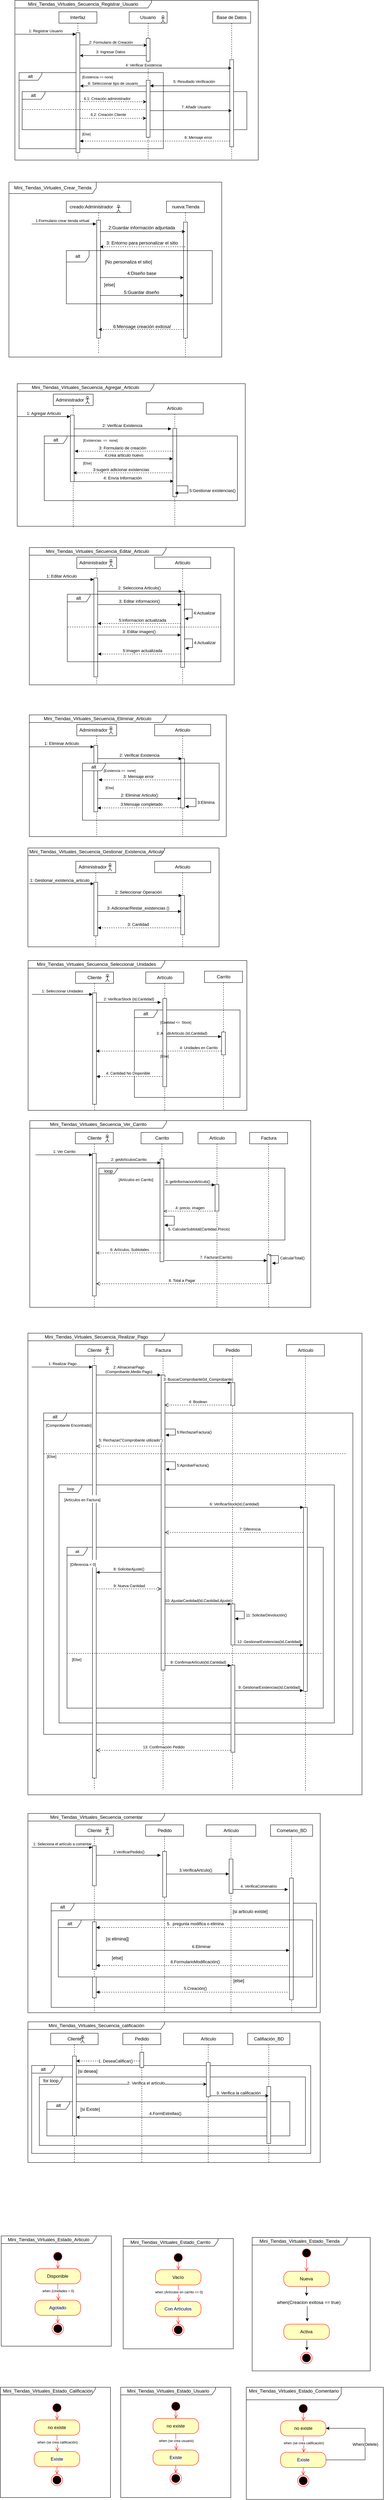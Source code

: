 <mxfile version="13.8.6" type="google"><diagram id="hQkNZb9SAbNcL-gZ7yup" name="Page-1"><mxGraphModel dx="2031" dy="3427" grid="0" gridSize="10" guides="1" tooltips="1" connect="1" arrows="1" fold="1" page="1" pageScale="1" pageWidth="827" pageHeight="1169" math="0" shadow="0"><root><mxCell id="0"/><mxCell id="1" parent="0"/><mxCell id="tpnH00KXlUNbgt6GGayw-78" value="alt" style="shape=umlFrame;whiteSpace=wrap;html=1;width=60;height=20;" parent="1" vertex="1"><mxGeometry x="657.81" y="2685" width="698.7" height="274" as="geometry"/></mxCell><mxCell id="tpnH00KXlUNbgt6GGayw-70" value="Mini_Tiendas_Virtuales_Secuencia_calificación" style="shape=umlFrame;whiteSpace=wrap;html=1;width=360;height=20;" parent="1" vertex="1"><mxGeometry x="596.51" y="2997" width="770" height="370" as="geometry"/></mxCell><mxCell id="WeBcPHIPTIQKwDdjzdxA-78" value="alt" style="shape=umlFrame;whiteSpace=wrap;html=1;fillColor=#FFFFFF;gradientColor=#ffffff;fontSize=10;width=53;height=21;" parent="1" vertex="1"><mxGeometry x="699.51" y="1749" width="675" height="423" as="geometry"/></mxCell><mxCell id="WeBcPHIPTIQKwDdjzdxA-42" value="loop" style="shape=umlFrame;whiteSpace=wrap;html=1;fontSize=10;width=60;height=20;" parent="1" vertex="1"><mxGeometry x="678.51" y="1585" width="725" height="626" as="geometry"/></mxCell><mxCell id="tzhdGV0ZnUbh6eWL9k09-43" value="alt" style="shape=umlFrame;whiteSpace=wrap;html=1;width=60;height=20;" parent="1" vertex="1"><mxGeometry x="638.01" y="1396" width="814.5" height="845" as="geometry"/></mxCell><mxCell id="WeBcPHIPTIQKwDdjzdxA-93" value="Factura" style="shape=umlLifeline;perimeter=lifelinePerimeter;whiteSpace=wrap;html=1;container=1;collapsible=0;recursiveResize=0;outlineConnect=0;size=30;" parent="1" vertex="1"><mxGeometry x="902.51" y="1216" width="100" height="1171" as="geometry"/></mxCell><mxCell id="tzhdGV0ZnUbh6eWL9k09-38" value="Mini_Tiendas_Virtuales_Secuencia_Realizar_Pago" style="shape=umlFrame;whiteSpace=wrap;html=1;width=360;height=20;" parent="1" vertex="1"><mxGeometry x="596.51" y="1186" width="880" height="1214" as="geometry"/></mxCell><mxCell id="tzhdGV0ZnUbh6eWL9k09-6" value="Carrito" style="shape=umlLifeline;perimeter=lifelinePerimeter;whiteSpace=wrap;html=1;container=1;collapsible=0;recursiveResize=0;outlineConnect=0;size=30;" parent="1" vertex="1"><mxGeometry x="894.51" y="658" width="110" height="280" as="geometry"/></mxCell><mxCell id="tzhdGV0ZnUbh6eWL9k09-34" value="" style="html=1;points=[];perimeter=orthogonalPerimeter;" parent="1" vertex="1"><mxGeometry x="944.51" y="728" width="10" height="270" as="geometry"/></mxCell><mxCell id="tzhdGV0ZnUbh6eWL9k09-2" value="Mini_Tiendas_Virtuales_Secuencia_Ver_Carrito" style="shape=umlFrame;whiteSpace=wrap;html=1;width=360;height=20;" parent="1" vertex="1"><mxGeometry x="601.51" y="627" width="740" height="491" as="geometry"/></mxCell><mxCell id="tzhdGV0ZnUbh6eWL9k09-57" value="loop" style="shape=umlFrame;whiteSpace=wrap;html=1;width=50;height=15;" parent="1" vertex="1"><mxGeometry x="783.51" y="752" width="490" height="189" as="geometry"/></mxCell><mxCell id="k0jlJtFN-xU738ei5O5j-1" value="&lt;span style=&quot;font-size: 12px&quot;&gt;Mini_Tiendas_Virtuales_Estado_Articulo&lt;br&gt;&lt;/span&gt;" style="shape=umlFrame;whiteSpace=wrap;html=1;fontSize=9;width=250;height=20;" parent="1" vertex="1"><mxGeometry x="526.24" y="3560" width="290" height="290" as="geometry"/></mxCell><mxCell id="k0jlJtFN-xU738ei5O5j-2" value="Mini_Tiendas_Virtuales_Secuencia_Seleccionar_Unidades" style="shape=umlFrame;whiteSpace=wrap;html=1;width=360;height=20;" parent="1" vertex="1"><mxGeometry x="597" y="206" width="576.25" height="394" as="geometry"/></mxCell><mxCell id="k0jlJtFN-xU738ei5O5j-3" value="1: Seleccionar Unidades" style="html=1;verticalAlign=bottom;endArrow=block;fontSize=10;" parent="1" edge="1"><mxGeometry width="80" relative="1" as="geometry"><mxPoint x="607" y="295" as="sourcePoint"/><mxPoint x="767" y="295" as="targetPoint"/></mxGeometry></mxCell><mxCell id="k0jlJtFN-xU738ei5O5j-4" value="Cliente" style="shape=umlLifeline;perimeter=lifelinePerimeter;whiteSpace=wrap;html=1;container=1;collapsible=0;recursiveResize=0;outlineConnect=0;size=30;" parent="1" vertex="1"><mxGeometry x="722" y="236" width="100" height="364" as="geometry"/></mxCell><mxCell id="k0jlJtFN-xU738ei5O5j-5" value="" style="shape=umlActor;verticalLabelPosition=bottom;verticalAlign=top;html=1;" parent="k0jlJtFN-xU738ei5O5j-4" vertex="1"><mxGeometry x="79" y="6" width="10" height="20" as="geometry"/></mxCell><mxCell id="k0jlJtFN-xU738ei5O5j-6" value="Artículo" style="shape=umlLifeline;perimeter=lifelinePerimeter;whiteSpace=wrap;html=1;container=1;collapsible=0;recursiveResize=0;outlineConnect=0;size=30;" parent="1" vertex="1"><mxGeometry x="907" y="236" width="100" height="367" as="geometry"/></mxCell><mxCell id="k0jlJtFN-xU738ei5O5j-7" value="alt" style="shape=umlFrame;whiteSpace=wrap;html=1;width=60;height=20;" parent="1" vertex="1"><mxGeometry x="877" y="336" width="278.25" height="230" as="geometry"/></mxCell><mxCell id="k0jlJtFN-xU738ei5O5j-9" value="Carrito" style="shape=umlLifeline;perimeter=lifelinePerimeter;whiteSpace=wrap;html=1;container=1;collapsible=0;recursiveResize=0;outlineConnect=0;size=30;" parent="1" vertex="1"><mxGeometry x="1061.64" y="234" width="100" height="366" as="geometry"/></mxCell><mxCell id="k0jlJtFN-xU738ei5O5j-10" value="2: VerificarStock (Id,Cantidad)" style="html=1;verticalAlign=bottom;endArrow=block;fontSize=10;" parent="1" edge="1"><mxGeometry width="80" relative="1" as="geometry"><mxPoint x="777" y="316" as="sourcePoint"/><mxPoint x="947" y="316" as="targetPoint"/></mxGeometry></mxCell><mxCell id="k0jlJtFN-xU738ei5O5j-11" value="3: AñadirArtículo (Id,Cantidad)&amp;nbsp;" style="html=1;verticalAlign=bottom;endArrow=block;fontSize=10;" parent="1" edge="1"><mxGeometry x="-0.433" width="80" relative="1" as="geometry"><mxPoint x="962" y="406" as="sourcePoint"/><mxPoint x="1106.25" y="406" as="targetPoint"/><mxPoint as="offset"/></mxGeometry></mxCell><mxCell id="k0jlJtFN-xU738ei5O5j-13" value="4: Unidades en Carrito" style="html=1;verticalAlign=bottom;endArrow=block;entryX=0.886;entryY=0.434;entryDx=0;entryDy=0;entryPerimeter=0;dashed=1;fontSize=10;" parent="1" edge="1"><mxGeometry x="-0.635" width="80" relative="1" as="geometry"><mxPoint x="1106.25" y="444" as="sourcePoint"/><mxPoint x="775.86" y="444.162" as="targetPoint"/><mxPoint as="offset"/></mxGeometry></mxCell><mxCell id="k0jlJtFN-xU738ei5O5j-14" value="4: Cantidad No Disponible" style="html=1;verticalAlign=bottom;endArrow=block;entryX=0.886;entryY=0.434;entryDx=0;entryDy=0;entryPerimeter=0;dashed=1;fontSize=10;" parent="1" edge="1"><mxGeometry x="0.071" width="80" relative="1" as="geometry"><mxPoint x="956.25" y="511" as="sourcePoint"/><mxPoint x="777" y="511" as="targetPoint"/><mxPoint as="offset"/></mxGeometry></mxCell><mxCell id="k0jlJtFN-xU738ei5O5j-15" value="" style="ellipse;html=1;shape=startState;fillColor=#000000;strokeColor=#ff0000;fontSize=9;" parent="1" vertex="1"><mxGeometry x="660.24" y="3599" width="30" height="30" as="geometry"/></mxCell><mxCell id="k0jlJtFN-xU738ei5O5j-16" value="" style="edgeStyle=orthogonalEdgeStyle;html=1;verticalAlign=bottom;endArrow=open;endSize=8;strokeColor=#ff0000;fontSize=9;" parent="1" edge="1"><mxGeometry relative="1" as="geometry"><mxPoint x="675.24" y="3646" as="targetPoint"/><mxPoint x="675.24" y="3626" as="sourcePoint"/></mxGeometry></mxCell><mxCell id="k0jlJtFN-xU738ei5O5j-17" value="Disponible" style="rounded=1;whiteSpace=wrap;html=1;arcSize=40;fontColor=#000000;fillColor=#ffffc0;strokeColor=#ff0000;" parent="1" vertex="1"><mxGeometry x="615.24" y="3646" width="120" height="40" as="geometry"/></mxCell><mxCell id="k0jlJtFN-xU738ei5O5j-18" value="" style="edgeStyle=orthogonalEdgeStyle;html=1;verticalAlign=bottom;endArrow=open;endSize=8;strokeColor=#ff0000;fontSize=9;" parent="1" source="k0jlJtFN-xU738ei5O5j-17" edge="1"><mxGeometry relative="1" as="geometry"><mxPoint x="676.24" y="3729" as="targetPoint"/></mxGeometry></mxCell><mxCell id="k0jlJtFN-xU738ei5O5j-19" value="when (Unidades = 0)" style="edgeLabel;html=1;align=center;verticalAlign=middle;resizable=0;points=[];fontSize=9;" parent="k0jlJtFN-xU738ei5O5j-18" vertex="1" connectable="0"><mxGeometry x="-0.262" y="1" relative="1" as="geometry"><mxPoint y="2" as="offset"/></mxGeometry></mxCell><mxCell id="k0jlJtFN-xU738ei5O5j-20" value="Agotado" style="rounded=1;whiteSpace=wrap;html=1;arcSize=40;fontColor=#000000;fillColor=#ffffc0;strokeColor=#ff0000;labelBackgroundColor=#ffffff;" parent="1" vertex="1"><mxGeometry x="615.24" y="3729" width="120" height="40" as="geometry"/></mxCell><mxCell id="k0jlJtFN-xU738ei5O5j-21" value="" style="ellipse;html=1;shape=endState;fillColor=#000000;strokeColor=#ff0000;labelBackgroundColor=#ffffff;fontSize=9;" parent="1" vertex="1"><mxGeometry x="660.24" y="3789" width="30" height="30" as="geometry"/></mxCell><mxCell id="k0jlJtFN-xU738ei5O5j-22" value="" style="edgeStyle=orthogonalEdgeStyle;html=1;verticalAlign=bottom;endArrow=open;endSize=8;strokeColor=#ff0000;fontSize=9;" parent="1" source="k0jlJtFN-xU738ei5O5j-20" target="k0jlJtFN-xU738ei5O5j-21" edge="1"><mxGeometry relative="1" as="geometry"><mxPoint x="675.24" y="3819" as="targetPoint"/><mxPoint x="675.24" y="3769" as="sourcePoint"/></mxGeometry></mxCell><mxCell id="k0jlJtFN-xU738ei5O5j-23" value="&lt;span style=&quot;font-size: 12px&quot;&gt;Mini_Tiendas_Virtuales_Estado_Carrito&lt;br&gt;&lt;/span&gt;" style="shape=umlFrame;whiteSpace=wrap;html=1;fontSize=9;width=250;height=20;" parent="1" vertex="1"><mxGeometry x="847.49" y="3567" width="290" height="290" as="geometry"/></mxCell><mxCell id="k0jlJtFN-xU738ei5O5j-24" value="" style="ellipse;html=1;shape=startState;fillColor=#000000;strokeColor=#ff0000;fontSize=9;" parent="1" vertex="1"><mxGeometry x="977.49" y="3602" width="30" height="30" as="geometry"/></mxCell><mxCell id="k0jlJtFN-xU738ei5O5j-25" value="" style="edgeStyle=orthogonalEdgeStyle;html=1;verticalAlign=bottom;endArrow=open;endSize=8;strokeColor=#ff0000;fontSize=9;" parent="1" edge="1"><mxGeometry relative="1" as="geometry"><mxPoint x="992.49" y="3649" as="targetPoint"/><mxPoint x="992.49" y="3629" as="sourcePoint"/></mxGeometry></mxCell><mxCell id="k0jlJtFN-xU738ei5O5j-26" value="Vacío" style="rounded=1;whiteSpace=wrap;html=1;arcSize=40;fontColor=#000000;fillColor=#ffffc0;strokeColor=#ff0000;" parent="1" vertex="1"><mxGeometry x="932.49" y="3649" width="120" height="40" as="geometry"/></mxCell><mxCell id="k0jlJtFN-xU738ei5O5j-27" value="" style="edgeStyle=orthogonalEdgeStyle;html=1;verticalAlign=bottom;endArrow=open;endSize=8;strokeColor=#ff0000;fontSize=9;" parent="1" source="k0jlJtFN-xU738ei5O5j-26" edge="1"><mxGeometry relative="1" as="geometry"><mxPoint x="993.49" y="3732" as="targetPoint"/></mxGeometry></mxCell><mxCell id="k0jlJtFN-xU738ei5O5j-28" value="when (Artículos en carrito &amp;lt;&amp;gt; 0)" style="edgeLabel;html=1;align=center;verticalAlign=middle;resizable=0;points=[];fontSize=9;" parent="k0jlJtFN-xU738ei5O5j-27" vertex="1" connectable="0"><mxGeometry x="-0.262" y="1" relative="1" as="geometry"><mxPoint y="2" as="offset"/></mxGeometry></mxCell><mxCell id="k0jlJtFN-xU738ei5O5j-29" value="Con Artículos" style="rounded=1;whiteSpace=wrap;html=1;arcSize=40;fontColor=#000000;fillColor=#ffffc0;strokeColor=#ff0000;labelBackgroundColor=#ffffff;" parent="1" vertex="1"><mxGeometry x="932.49" y="3732" width="120" height="40" as="geometry"/></mxCell><mxCell id="k0jlJtFN-xU738ei5O5j-30" value="" style="ellipse;html=1;shape=endState;fillColor=#000000;strokeColor=#ff0000;labelBackgroundColor=#ffffff;fontSize=9;" parent="1" vertex="1"><mxGeometry x="977.49" y="3792" width="30" height="30" as="geometry"/></mxCell><mxCell id="k0jlJtFN-xU738ei5O5j-31" value="" style="edgeStyle=orthogonalEdgeStyle;html=1;verticalAlign=bottom;endArrow=open;endSize=8;strokeColor=#ff0000;fontSize=9;" parent="1" source="k0jlJtFN-xU738ei5O5j-29" target="k0jlJtFN-xU738ei5O5j-30" edge="1"><mxGeometry relative="1" as="geometry"><mxPoint x="992.49" y="3822" as="targetPoint"/><mxPoint x="992.49" y="3772" as="sourcePoint"/></mxGeometry></mxCell><mxCell id="k0jlJtFN-xU738ei5O5j-33" value="" style="html=1;points=[];perimeter=orthogonalPerimeter;" parent="1" vertex="1"><mxGeometry x="1106.64" y="394" width="10" height="60" as="geometry"/></mxCell><mxCell id="k0jlJtFN-xU738ei5O5j-34" value="" style="html=1;points=[];perimeter=orthogonalPerimeter;" parent="1" vertex="1"><mxGeometry x="952" y="306" width="10" height="232" as="geometry"/></mxCell><mxCell id="k0jlJtFN-xU738ei5O5j-35" value="" style="html=1;points=[];perimeter=orthogonalPerimeter;" parent="1" vertex="1"><mxGeometry x="767" y="291" width="10" height="293" as="geometry"/></mxCell><mxCell id="k0jlJtFN-xU738ei5O5j-36" value="[Cantidad &lt;=  Stock]" style="text;strokeColor=none;fillColor=none;align=left;verticalAlign=top;spacingLeft=4;spacingRight=4;overflow=hidden;rotatable=0;points=[[0,0.5],[1,0.5]];portConstraint=eastwest;fontSize=9;" parent="1" vertex="1"><mxGeometry x="939.25" y="357" width="172.5" height="26" as="geometry"/></mxCell><mxCell id="k0jlJtFN-xU738ei5O5j-37" value="[Else]" style="text;strokeColor=none;fillColor=none;align=left;verticalAlign=top;spacingLeft=4;spacingRight=4;overflow=hidden;rotatable=0;points=[[0,0.5],[1,0.5]];portConstraint=eastwest;fontSize=9;" parent="1" vertex="1"><mxGeometry x="939.25" y="446" width="35.5" height="30" as="geometry"/></mxCell><mxCell id="tzhdGV0ZnUbh6eWL9k09-3" value="1: Ver Carrito" style="html=1;verticalAlign=bottom;endArrow=block;fontSize=10;" parent="1" edge="1"><mxGeometry width="80" relative="1" as="geometry"><mxPoint x="616.51" y="717" as="sourcePoint"/><mxPoint x="766.51" y="717" as="targetPoint"/></mxGeometry></mxCell><mxCell id="tzhdGV0ZnUbh6eWL9k09-4" value="Cliente" style="shape=umlLifeline;perimeter=lifelinePerimeter;whiteSpace=wrap;html=1;container=1;collapsible=0;recursiveResize=0;outlineConnect=0;size=30;" parent="1" vertex="1"><mxGeometry x="721.51" y="658" width="100" height="460" as="geometry"/></mxCell><mxCell id="tzhdGV0ZnUbh6eWL9k09-5" value="" style="shape=umlActor;verticalLabelPosition=bottom;verticalAlign=top;html=1;" parent="tzhdGV0ZnUbh6eWL9k09-4" vertex="1"><mxGeometry x="79" y="6" width="10" height="20" as="geometry"/></mxCell><mxCell id="tzhdGV0ZnUbh6eWL9k09-10" value="2: getArtículosCarrito" style="html=1;verticalAlign=bottom;endArrow=block;fontSize=10;" parent="1" edge="1"><mxGeometry width="80" relative="1" as="geometry"><mxPoint x="776.51" y="738" as="sourcePoint"/><mxPoint x="946.51" y="738" as="targetPoint"/></mxGeometry></mxCell><mxCell id="tzhdGV0ZnUbh6eWL9k09-13" value="6: Artículos, Subtotales" style="html=1;verticalAlign=bottom;endArrow=open;dashed=1;fontSize=10;endFill=0;" parent="1" edge="1"><mxGeometry x="-0.029" width="80" relative="1" as="geometry"><mxPoint x="946.51" y="975" as="sourcePoint"/><mxPoint x="776.51" y="975" as="targetPoint"/><mxPoint as="offset"/><Array as="points"><mxPoint x="926.51" y="975"/><mxPoint x="896.51" y="975"/><mxPoint x="876.51" y="975"/></Array></mxGeometry></mxCell><mxCell id="tzhdGV0ZnUbh6eWL9k09-35" value="" style="html=1;points=[];perimeter=orthogonalPerimeter;" parent="1" vertex="1"><mxGeometry x="766.51" y="713" width="10" height="375" as="geometry"/></mxCell><mxCell id="tzhdGV0ZnUbh6eWL9k09-39" value="1: Realizar Pago" style="html=1;verticalAlign=bottom;endArrow=block;fontSize=10;" parent="1" edge="1"><mxGeometry width="80" relative="1" as="geometry"><mxPoint x="606.51" y="1275" as="sourcePoint"/><mxPoint x="766.51" y="1275" as="targetPoint"/></mxGeometry></mxCell><mxCell id="tzhdGV0ZnUbh6eWL9k09-40" value="Cliente" style="shape=umlLifeline;perimeter=lifelinePerimeter;whiteSpace=wrap;html=1;container=1;collapsible=0;recursiveResize=0;outlineConnect=0;size=30;" parent="1" vertex="1"><mxGeometry x="721.51" y="1216" width="100" height="1171" as="geometry"/></mxCell><mxCell id="tzhdGV0ZnUbh6eWL9k09-41" value="" style="shape=umlActor;verticalLabelPosition=bottom;verticalAlign=top;html=1;" parent="tzhdGV0ZnUbh6eWL9k09-40" vertex="1"><mxGeometry x="79" y="6" width="10" height="20" as="geometry"/></mxCell><mxCell id="tzhdGV0ZnUbh6eWL9k09-44" value="Pedido" style="shape=umlLifeline;perimeter=lifelinePerimeter;whiteSpace=wrap;html=1;container=1;collapsible=0;recursiveResize=0;outlineConnect=0;size=30;" parent="1" vertex="1"><mxGeometry x="1085.51" y="1216" width="100" height="1171" as="geometry"/></mxCell><mxCell id="WeBcPHIPTIQKwDdjzdxA-4" value="" style="html=1;points=[];perimeter=orthogonalPerimeter;fontSize=11;" parent="tzhdGV0ZnUbh6eWL9k09-44" vertex="1"><mxGeometry x="46" y="100" width="10" height="60" as="geometry"/></mxCell><mxCell id="WeBcPHIPTIQKwDdjzdxA-52" value="" style="html=1;points=[];perimeter=orthogonalPerimeter;fillColor=#FFFFFF;gradientColor=#ffffff;fontSize=10;" parent="tzhdGV0ZnUbh6eWL9k09-44" vertex="1"><mxGeometry x="46" y="682" width="10" height="108" as="geometry"/></mxCell><mxCell id="WeBcPHIPTIQKwDdjzdxA-56" value="11: SolicitarDevolución()" style="edgeStyle=orthogonalEdgeStyle;html=1;align=left;spacingLeft=2;endArrow=block;rounded=0;entryX=1.016;entryY=0.361;fontSize=10;entryDx=0;entryDy=0;entryPerimeter=0;" parent="tzhdGV0ZnUbh6eWL9k09-44" edge="1" target="WeBcPHIPTIQKwDdjzdxA-52"><mxGeometry relative="1" as="geometry"><mxPoint x="56" y="701" as="sourcePoint"/><Array as="points"><mxPoint x="81" y="701"/><mxPoint x="81" y="721"/></Array><mxPoint x="61" y="717" as="targetPoint"/></mxGeometry></mxCell><mxCell id="WeBcPHIPTIQKwDdjzdxA-83" value="" style="html=1;points=[];perimeter=orthogonalPerimeter;fillColor=#FFFFFF;gradientColor=#ffffff;fontSize=10;" parent="tzhdGV0ZnUbh6eWL9k09-44" vertex="1"><mxGeometry x="46" y="843" width="10" height="229" as="geometry"/></mxCell><mxCell id="tzhdGV0ZnUbh6eWL9k09-45" value="Artículo" style="shape=umlLifeline;perimeter=lifelinePerimeter;whiteSpace=wrap;html=1;container=1;collapsible=0;recursiveResize=0;outlineConnect=0;size=30;" parent="1" vertex="1"><mxGeometry x="1277.51" y="1216" width="100" height="1173" as="geometry"/></mxCell><mxCell id="WeBcPHIPTIQKwDdjzdxA-39" value="" style="html=1;points=[];perimeter=orthogonalPerimeter;fontSize=10;" parent="tzhdGV0ZnUbh6eWL9k09-45" vertex="1"><mxGeometry x="45" y="428" width="10" height="484" as="geometry"/></mxCell><mxCell id="tzhdGV0ZnUbh6eWL9k09-46" value="2: AlmacenarPago&lt;br style=&quot;font-size: 10px&quot;&gt;(Comprobante,Medio Pago)" style="html=1;verticalAlign=bottom;endArrow=block;fontSize=10;" parent="1" edge="1"><mxGeometry width="80" relative="1" as="geometry"><mxPoint x="776.51" y="1296" as="sourcePoint"/><mxPoint x="946.51" y="1296" as="targetPoint"/></mxGeometry></mxCell><mxCell id="tzhdGV0ZnUbh6eWL9k09-53" value="" style="html=1;points=[];perimeter=orthogonalPerimeter;" parent="1" vertex="1"><mxGeometry x="947.51" y="1296" width="10" height="776" as="geometry"/></mxCell><mxCell id="tzhdGV0ZnUbh6eWL9k09-54" value="" style="html=1;points=[];perimeter=orthogonalPerimeter;" parent="1" vertex="1"><mxGeometry x="766.51" y="1271" width="10" height="1085" as="geometry"/></mxCell><mxCell id="tzhdGV0ZnUbh6eWL9k09-59" value="Artículo" style="shape=umlLifeline;perimeter=lifelinePerimeter;whiteSpace=wrap;html=1;container=1;collapsible=0;recursiveResize=0;outlineConnect=0;size=30;" parent="1" vertex="1"><mxGeometry x="1044.51" y="658" width="100" height="460" as="geometry"/></mxCell><mxCell id="tzhdGV0ZnUbh6eWL9k09-60" value="" style="html=1;points=[];perimeter=orthogonalPerimeter;" parent="1" vertex="1"><mxGeometry x="1089.51" y="795" width="10" height="70" as="geometry"/></mxCell><mxCell id="tzhdGV0ZnUbh6eWL9k09-61" value="3: getInformacionArtículo()" style="html=1;verticalAlign=bottom;endArrow=block;fontSize=10;" parent="1" edge="1"><mxGeometry x="0.053" y="-10" width="80" relative="1" as="geometry"><mxPoint x="956.51" y="796" as="sourcePoint"/><mxPoint x="1089.51" y="796" as="targetPoint"/><Array as="points"><mxPoint x="1026.51" y="796"/></Array><mxPoint x="-10" y="-10" as="offset"/></mxGeometry></mxCell><mxCell id="tzhdGV0ZnUbh6eWL9k09-62" value="4: precio, imagen" style="html=1;verticalAlign=bottom;endArrow=open;dashed=1;fontSize=10;endFill=0;" parent="1" edge="1"><mxGeometry x="-0.016" width="80" relative="1" as="geometry"><mxPoint x="1089.51" y="865" as="sourcePoint"/><mxPoint x="954.51" y="865" as="targetPoint"/><mxPoint as="offset"/><Array as="points"><mxPoint x="1064.51" y="865"/><mxPoint x="1014.51" y="865"/></Array></mxGeometry></mxCell><mxCell id="tzhdGV0ZnUbh6eWL9k09-66" value="Factura" style="shape=umlLifeline;perimeter=lifelinePerimeter;whiteSpace=wrap;html=1;container=1;collapsible=0;recursiveResize=0;outlineConnect=0;size=30;" parent="1" vertex="1"><mxGeometry x="1180.51" y="658" width="100" height="460" as="geometry"/></mxCell><mxCell id="tzhdGV0ZnUbh6eWL9k09-70" value="" style="html=1;points=[];perimeter=orthogonalPerimeter;fontSize=9;" parent="tzhdGV0ZnUbh6eWL9k09-66" vertex="1"><mxGeometry x="46" y="321" width="10" height="76" as="geometry"/></mxCell><mxCell id="WeBcPHIPTIQKwDdjzdxA-3" value="CalcularTotal()" style="edgeStyle=orthogonalEdgeStyle;html=1;align=left;spacingLeft=2;endArrow=block;rounded=0;entryX=1;entryY=0;fontSize=10;" parent="tzhdGV0ZnUbh6eWL9k09-66" edge="1"><mxGeometry relative="1" as="geometry"><mxPoint x="51" y="324" as="sourcePoint"/><Array as="points"><mxPoint x="76" y="324"/></Array><mxPoint x="59" y="344.0" as="targetPoint"/></mxGeometry></mxCell><mxCell id="tzhdGV0ZnUbh6eWL9k09-71" value="7. Facturar(Carrito)" style="html=1;verticalAlign=bottom;endArrow=block;entryX=0;entryY=0;fontSize=10;" parent="1" edge="1"><mxGeometry relative="1" as="geometry"><mxPoint x="956.51" y="995" as="sourcePoint"/><mxPoint x="1226.51" y="995" as="targetPoint"/></mxGeometry></mxCell><mxCell id="tzhdGV0ZnUbh6eWL9k09-72" value="8. Total a Pagar" style="html=1;verticalAlign=bottom;endArrow=open;dashed=1;endSize=8;exitX=0;exitY=0.95;fontSize=10;" parent="1" edge="1"><mxGeometry relative="1" as="geometry"><mxPoint x="776.51" y="1056" as="targetPoint"/><mxPoint x="1226.51" y="1056" as="sourcePoint"/></mxGeometry></mxCell><mxCell id="tzhdGV0ZnUbh6eWL9k09-74" value="5. CalcularSubtotal(Cantidad,Precio)" style="edgeStyle=orthogonalEdgeStyle;html=1;align=left;spacingLeft=2;endArrow=block;rounded=0;entryX=1.163;entryY=0.643;fontSize=10;exitX=0.919;exitY=0.494;exitDx=0;exitDy=0;exitPerimeter=0;entryDx=0;entryDy=0;entryPerimeter=0;" parent="1" target="tzhdGV0ZnUbh6eWL9k09-34" edge="1"><mxGeometry x="0.844" y="10" relative="1" as="geometry"><mxPoint x="953.7" y="878.38" as="sourcePoint"/><Array as="points"><mxPoint x="982" y="878"/><mxPoint x="982" y="902"/><mxPoint x="956" y="902"/></Array><mxPoint as="offset"/><mxPoint x="961.51" y="895" as="targetPoint"/></mxGeometry></mxCell><mxCell id="WeBcPHIPTIQKwDdjzdxA-5" value="3: BuscarComprobante(Id_Comprobante)" style="html=1;verticalAlign=bottom;endArrow=block;entryX=0;entryY=0;fontSize=10;" parent="1" source="tzhdGV0ZnUbh6eWL9k09-53" target="WeBcPHIPTIQKwDdjzdxA-4" edge="1"><mxGeometry relative="1" as="geometry"><mxPoint x="1061.51" y="1316" as="sourcePoint"/></mxGeometry></mxCell><mxCell id="WeBcPHIPTIQKwDdjzdxA-6" value="4: Boolean" style="html=1;verticalAlign=bottom;endArrow=open;dashed=1;endSize=8;fontSize=10;" parent="1" edge="1"><mxGeometry relative="1" as="geometry"><mxPoint x="956.51" y="1375" as="targetPoint"/><mxPoint x="1131.51" y="1375" as="sourcePoint"/></mxGeometry></mxCell><mxCell id="WeBcPHIPTIQKwDdjzdxA-13" value="[Comprobante Encontrado]" style="text;strokeColor=none;fillColor=none;align=left;verticalAlign=top;spacingLeft=4;spacingRight=4;overflow=hidden;rotatable=0;points=[[0,0.5],[1,0.5]];portConstraint=eastwest;fontSize=10;" parent="1" vertex="1"><mxGeometry x="638.01" y="1416" width="136" height="26" as="geometry"/></mxCell><mxCell id="WeBcPHIPTIQKwDdjzdxA-14" value="[Else]" style="text;strokeColor=none;fillColor=none;align=left;verticalAlign=top;spacingLeft=4;spacingRight=4;overflow=hidden;rotatable=0;points=[[0,0.5],[1,0.5]];portConstraint=eastwest;fontSize=10;" parent="1" vertex="1"><mxGeometry x="640.51" y="1498" width="41" height="26" as="geometry"/></mxCell><mxCell id="WeBcPHIPTIQKwDdjzdxA-16" value="5: Rechazar(&quot;Comprobante utilizado&quot;)" style="html=1;verticalAlign=bottom;endArrow=open;dashed=1;endSize=8;fontSize=10;" parent="1" edge="1"><mxGeometry x="-0.053" y="-7" relative="1" as="geometry"><mxPoint x="947.51" y="1483" as="sourcePoint"/><mxPoint x="776.51" y="1483" as="targetPoint"/><mxPoint as="offset"/></mxGeometry></mxCell><mxCell id="WeBcPHIPTIQKwDdjzdxA-19" value="5:RechazarFactura()" style="edgeStyle=orthogonalEdgeStyle;html=1;align=left;spacingLeft=2;endArrow=block;rounded=0;entryX=1.149;entryY=0.203;fontSize=10;exitX=1.034;exitY=0.625;exitDx=0;exitDy=0;exitPerimeter=0;entryDx=0;entryDy=0;entryPerimeter=0;" parent="1" edge="1" target="tzhdGV0ZnUbh6eWL9k09-53"><mxGeometry relative="1" as="geometry"><mxPoint x="957.85" y="1438" as="sourcePoint"/><Array as="points"><mxPoint x="985" y="1438"/><mxPoint x="985" y="1454"/><mxPoint x="959" y="1454"/></Array><mxPoint x="964.51" y="1450" as="targetPoint"/></mxGeometry></mxCell><mxCell id="WeBcPHIPTIQKwDdjzdxA-21" value="" style="line;strokeWidth=1;fillColor=none;align=left;verticalAlign=middle;spacingTop=-1;spacingLeft=3;spacingRight=3;rotatable=0;labelPosition=right;points=[];portConstraint=eastwest;fontSize=10;dashed=1;" parent="1" vertex="1"><mxGeometry x="638.01" y="1499" width="798.5" height="8" as="geometry"/></mxCell><mxCell id="WeBcPHIPTIQKwDdjzdxA-23" value="5:AprobarFactura()" style="edgeStyle=orthogonalEdgeStyle;html=1;align=left;spacingLeft=2;endArrow=block;rounded=0;entryX=1.189;entryY=0.319;fontSize=10;exitX=1.034;exitY=0.625;exitDx=0;exitDy=0;exitPerimeter=0;entryDx=0;entryDy=0;entryPerimeter=0;" parent="1" edge="1" target="tzhdGV0ZnUbh6eWL9k09-53"><mxGeometry relative="1" as="geometry"><mxPoint x="957.85" y="1524" as="sourcePoint"/><Array as="points"><mxPoint x="985" y="1524"/><mxPoint x="985" y="1544"/><mxPoint x="959" y="1544"/></Array><mxPoint x="964.51" y="1536" as="targetPoint"/></mxGeometry></mxCell><mxCell id="WeBcPHIPTIQKwDdjzdxA-25" value="[Artículos en Carrito]" style="text;strokeColor=none;fillColor=none;align=left;verticalAlign=top;spacingLeft=4;spacingRight=4;overflow=hidden;rotatable=0;points=[[0,0.5],[1,0.5]];portConstraint=eastwest;fontSize=10;" parent="1" vertex="1"><mxGeometry x="829.51" y="770" width="136" height="26" as="geometry"/></mxCell><mxCell id="WeBcPHIPTIQKwDdjzdxA-40" value="6: VerificarStock(Id,Cantidad)" style="html=1;verticalAlign=bottom;endArrow=block;entryX=0;entryY=0;fontSize=10;" parent="1" source="tzhdGV0ZnUbh6eWL9k09-53" target="WeBcPHIPTIQKwDdjzdxA-39" edge="1"><mxGeometry relative="1" as="geometry"><mxPoint x="957.51" y="1621" as="sourcePoint"/></mxGeometry></mxCell><mxCell id="WeBcPHIPTIQKwDdjzdxA-51" value="[Artículos en Factura]" style="text;strokeColor=none;align=left;verticalAlign=top;spacingLeft=4;spacingRight=4;overflow=hidden;rotatable=0;points=[[0,0.5],[1,0.5]];portConstraint=eastwest;fontSize=10;gradientColor=#ffffff;fillColor=#FFFFFF;" parent="1" vertex="1"><mxGeometry x="686.51" y="1612" width="110" height="20" as="geometry"/></mxCell><mxCell id="WeBcPHIPTIQKwDdjzdxA-53" value="10: AjustarCantidad(Id,Cantidad,Ajuste)" style="html=1;verticalAlign=bottom;endArrow=block;entryX=0;entryY=0;fontSize=10;" parent="1" target="WeBcPHIPTIQKwDdjzdxA-52" edge="1"><mxGeometry relative="1" as="geometry"><mxPoint x="957.51" y="1898" as="sourcePoint"/></mxGeometry></mxCell><mxCell id="WeBcPHIPTIQKwDdjzdxA-82" value="8: ConfirmarArtículo(Id,Cantidad)" style="html=1;verticalAlign=bottom;endArrow=block;entryX=0;entryY=0;fontSize=10;" parent="1" edge="1"><mxGeometry relative="1" as="geometry"><mxPoint x="957.51" y="2060" as="sourcePoint"/><mxPoint x="1131.51" y="2060" as="targetPoint"/></mxGeometry></mxCell><mxCell id="WeBcPHIPTIQKwDdjzdxA-84" value="[Else]" style="text;strokeColor=none;align=left;verticalAlign=top;spacingLeft=4;spacingRight=4;overflow=hidden;rotatable=0;points=[[0,0.5],[1,0.5]];portConstraint=eastwest;fontSize=10;gradientColor=#ffffff;fillColor=#FFFFFF;" parent="1" vertex="1"><mxGeometry x="706.51" y="2032" width="51" height="20" as="geometry"/></mxCell><mxCell id="WeBcPHIPTIQKwDdjzdxA-85" value="" style="line;strokeWidth=1;fillColor=none;align=left;verticalAlign=middle;spacingTop=-1;spacingLeft=3;spacingRight=3;rotatable=0;labelPosition=right;points=[];portConstraint=eastwest;fontSize=10;dashed=1;" parent="1" vertex="1"><mxGeometry x="699.51" y="2024" width="673" height="8" as="geometry"/></mxCell><mxCell id="WeBcPHIPTIQKwDdjzdxA-86" value="9: GestionarExistencias(Id,Cantidad)" style="html=1;verticalAlign=bottom;endArrow=block;entryX=-0.051;entryY=0.945;fontSize=10;entryDx=0;entryDy=0;entryPerimeter=0;" parent="1" edge="1"><mxGeometry relative="1" as="geometry"><mxPoint x="1142.51" y="2126" as="sourcePoint"/><mxPoint x="1322.0" y="2125.69" as="targetPoint"/></mxGeometry></mxCell><mxCell id="WeBcPHIPTIQKwDdjzdxA-87" value="8: SolicitarAjuste()" style="html=1;verticalAlign=bottom;endArrow=block;fontSize=10;" parent="1" edge="1"><mxGeometry relative="1" as="geometry"><mxPoint x="947.51" y="1815" as="sourcePoint"/><mxPoint x="776.51" y="1815" as="targetPoint"/></mxGeometry></mxCell><mxCell id="WeBcPHIPTIQKwDdjzdxA-88" value="9: Nueva Cantidad" style="html=1;verticalAlign=bottom;endArrow=open;dashed=1;endSize=8;fontSize=10;exitX=1.164;exitY=0.607;exitDx=0;exitDy=0;exitPerimeter=0;" parent="1" edge="1"><mxGeometry relative="1" as="geometry"><mxPoint x="778.15" y="1858.505" as="sourcePoint"/><mxPoint x="947.51" y="1858.505" as="targetPoint"/></mxGeometry></mxCell><mxCell id="WeBcPHIPTIQKwDdjzdxA-89" value="7: Diferencia" style="html=1;verticalAlign=bottom;endArrow=open;dashed=1;endSize=8;fontSize=10;" parent="1" target="tzhdGV0ZnUbh6eWL9k09-53" edge="1"><mxGeometry x="-0.225" relative="1" as="geometry"><mxPoint x="1321.51" y="1710" as="sourcePoint"/><mxPoint x="1241.51" y="1710" as="targetPoint"/><mxPoint as="offset"/></mxGeometry></mxCell><mxCell id="WeBcPHIPTIQKwDdjzdxA-80" value="[Diferencia &lt; 0]" style="text;strokeColor=none;align=left;verticalAlign=top;spacingLeft=4;spacingRight=4;overflow=hidden;rotatable=0;points=[[0,0.5],[1,0.5]];portConstraint=eastwest;fontSize=10;gradientColor=#ffffff;fillColor=#FFFFFF;" parent="1" vertex="1"><mxGeometry x="702.01" y="1782" width="81.5" height="20" as="geometry"/></mxCell><mxCell id="WeBcPHIPTIQKwDdjzdxA-90" value="12: GestionarExistencias(Id,Cantidad)" style="html=1;verticalAlign=bottom;endArrow=block;entryX=-0.051;entryY=0.945;fontSize=10;entryDx=0;entryDy=0;entryPerimeter=0;" parent="1" edge="1"><mxGeometry relative="1" as="geometry"><mxPoint x="1142.51" y="2006" as="sourcePoint"/><mxPoint x="1322.0" y="2005.69" as="targetPoint"/></mxGeometry></mxCell><mxCell id="WeBcPHIPTIQKwDdjzdxA-92" value="13: Confirmación Pedido" style="html=1;verticalAlign=bottom;endArrow=open;dashed=1;endSize=8;fontSize=10;" parent="1" target="tzhdGV0ZnUbh6eWL9k09-54" edge="1"><mxGeometry relative="1" as="geometry"><mxPoint x="1130.51" y="2283" as="sourcePoint"/><mxPoint x="1050.51" y="2283" as="targetPoint"/></mxGeometry></mxCell><mxCell id="n37nxM6trxVBScQQ08Qy-21" value="&amp;nbsp; creado:Administrador" style="shape=umlLifeline;perimeter=lifelinePerimeter;whiteSpace=wrap;html=1;container=1;collapsible=0;recursiveResize=0;outlineConnect=0;size=30;align=left;" parent="1" vertex="1"><mxGeometry x="697.75" y="-1791" width="170" height="400" as="geometry"/></mxCell><mxCell id="n37nxM6trxVBScQQ08Qy-22" value="" style="shape=umlActor;verticalLabelPosition=bottom;verticalAlign=top;html=1;" parent="n37nxM6trxVBScQQ08Qy-21" vertex="1"><mxGeometry x="132.5" y="10" width="10" height="20" as="geometry"/></mxCell><mxCell id="n37nxM6trxVBScQQ08Qy-23" value="" style="html=1;points=[];perimeter=orthogonalPerimeter;" parent="n37nxM6trxVBScQQ08Qy-21" vertex="1"><mxGeometry x="80" y="50" width="10" height="310" as="geometry"/></mxCell><mxCell id="n37nxM6trxVBScQQ08Qy-24" value="nueva:Tienda" style="shape=umlLifeline;perimeter=lifelinePerimeter;whiteSpace=wrap;html=1;container=1;collapsible=0;recursiveResize=0;outlineConnect=0;size=30;" parent="1" vertex="1"><mxGeometry x="961.5" y="-1791" width="100" height="410" as="geometry"/></mxCell><mxCell id="n37nxM6trxVBScQQ08Qy-25" value="1:Formulario crear tienda virtual" style="html=1;verticalAlign=bottom;endArrow=block;fontSize=10;" parent="1" edge="1"><mxGeometry x="-0.059" width="80" relative="1" as="geometry"><mxPoint x="606.5" y="-1731" as="sourcePoint"/><mxPoint x="776.5" y="-1731" as="targetPoint"/><mxPoint as="offset"/></mxGeometry></mxCell><mxCell id="n37nxM6trxVBScQQ08Qy-26" value="" style="html=1;points=[];perimeter=orthogonalPerimeter;" parent="1" vertex="1"><mxGeometry x="1006.5" y="-1736" width="10" height="305" as="geometry"/></mxCell><mxCell id="n37nxM6trxVBScQQ08Qy-27" value="" style="endArrow=classic;html=1;" parent="1" target="n37nxM6trxVBScQQ08Qy-24" edge="1"><mxGeometry width="50" height="50" relative="1" as="geometry"><mxPoint x="786.5" y="-1711" as="sourcePoint"/><mxPoint x="916.5" y="-1681" as="targetPoint"/><Array as="points"><mxPoint x="846.5" y="-1711"/><mxPoint x="946.5" y="-1711"/></Array></mxGeometry></mxCell><mxCell id="n37nxM6trxVBScQQ08Qy-28" value="2:Guardar información adjuntada" style="text;html=1;align=center;verticalAlign=middle;resizable=0;points=[];autosize=1;" parent="1" vertex="1"><mxGeometry x="800.5" y="-1731" width="190" height="20" as="geometry"/></mxCell><mxCell id="n37nxM6trxVBScQQ08Qy-29" value="" style="endArrow=classic;html=1;dashed=1;" parent="1" source="n37nxM6trxVBScQQ08Qy-24" edge="1"><mxGeometry width="50" height="50" relative="1" as="geometry"><mxPoint x="976.5" y="-1671" as="sourcePoint"/><mxPoint x="786.5" y="-1671" as="targetPoint"/><Array as="points"><mxPoint x="886.5" y="-1671"/></Array></mxGeometry></mxCell><mxCell id="n37nxM6trxVBScQQ08Qy-30" value="3: Entorno para personalizar el sitio" style="text;html=1;align=center;verticalAlign=middle;resizable=0;points=[];autosize=1;" parent="1" vertex="1"><mxGeometry x="796.5" y="-1691" width="200" height="20" as="geometry"/></mxCell><mxCell id="n37nxM6trxVBScQQ08Qy-31" value="" style="endArrow=classic;html=1;" parent="1" edge="1"><mxGeometry width="50" height="50" relative="1" as="geometry"><mxPoint x="786.5" y="-1590" as="sourcePoint"/><mxPoint x="1006.5" y="-1590" as="targetPoint"/><Array as="points"/></mxGeometry></mxCell><mxCell id="n37nxM6trxVBScQQ08Qy-32" value="5:Guardar diseño&amp;nbsp;" style="text;html=1;align=center;verticalAlign=middle;resizable=0;points=[];autosize=1;" parent="1" vertex="1"><mxGeometry x="841.5" y="-1561" width="110" height="20" as="geometry"/></mxCell><mxCell id="n37nxM6trxVBScQQ08Qy-33" value="6:Mensage creación exitosa!" style="text;html=1;align=center;verticalAlign=middle;resizable=0;points=[];autosize=1;" parent="1" vertex="1"><mxGeometry x="811.5" y="-1471" width="170" height="20" as="geometry"/></mxCell><mxCell id="n37nxM6trxVBScQQ08Qy-34" value="alt" style="shape=umlFrame;whiteSpace=wrap;html=1;strokeWidth=1;" parent="1" vertex="1"><mxGeometry x="697.75" y="-1661" width="384.37" height="140" as="geometry"/></mxCell><mxCell id="n37nxM6trxVBScQQ08Qy-35" value="[No personaliza el sitio]" style="text;html=1;strokeColor=none;fillColor=none;align=center;verticalAlign=middle;whiteSpace=wrap;rounded=0;" parent="1" vertex="1"><mxGeometry x="796.5" y="-1641" width="128.75" height="20" as="geometry"/></mxCell><mxCell id="n37nxM6trxVBScQQ08Qy-36" value="4:Diseño base" style="text;html=1;align=center;verticalAlign=middle;resizable=0;points=[];autosize=1;" parent="1" vertex="1"><mxGeometry x="850.5" y="-1611" width="90" height="20" as="geometry"/></mxCell><mxCell id="n37nxM6trxVBScQQ08Qy-37" value="[else]" style="text;html=1;strokeColor=none;fillColor=none;align=center;verticalAlign=middle;whiteSpace=wrap;rounded=0;" parent="1" vertex="1"><mxGeometry x="746.5" y="-1581" width="128.75" height="20" as="geometry"/></mxCell><mxCell id="n37nxM6trxVBScQQ08Qy-38" value="" style="endArrow=classic;html=1;" parent="1" edge="1"><mxGeometry width="50" height="50" relative="1" as="geometry"><mxPoint x="786.5" y="-1543" as="sourcePoint"/><mxPoint x="1006.5" y="-1543" as="targetPoint"/><Array as="points"/></mxGeometry></mxCell><mxCell id="n37nxM6trxVBScQQ08Qy-39" value="" style="endArrow=classic;html=1;exitX=0.129;exitY=0.926;exitDx=0;exitDy=0;exitPerimeter=0;dashed=1;" parent="1" source="n37nxM6trxVBScQQ08Qy-26" target="n37nxM6trxVBScQQ08Qy-21" edge="1"><mxGeometry width="50" height="50" relative="1" as="geometry"><mxPoint x="986.5" y="-1361" as="sourcePoint"/><mxPoint x="876.5" y="-1431" as="targetPoint"/></mxGeometry></mxCell><mxCell id="n37nxM6trxVBScQQ08Qy-40" value="Mini_Tiendas_Virtuales_Crear_Tienda" style="shape=umlFrame;whiteSpace=wrap;html=1;strokeWidth=1;width=230;height=30;" parent="1" vertex="1"><mxGeometry x="546.5" y="-1841" width="560.5" height="460" as="geometry"/></mxCell><mxCell id="n37nxM6trxVBScQQ08Qy-62" value="&lt;span style=&quot;font-size: 12px&quot;&gt;Mini_Tiendas_Virtuales_Estado_Tienda&lt;br&gt;&lt;/span&gt;" style="shape=umlFrame;whiteSpace=wrap;html=1;fontSize=9;width=250;height=20;" parent="1" vertex="1"><mxGeometry x="1187.24" y="3564" width="311" height="351" as="geometry"/></mxCell><mxCell id="n37nxM6trxVBScQQ08Qy-66" value="" style="ellipse;html=1;shape=startState;fillColor=#000000;strokeColor=#ff0000;" parent="1" vertex="1"><mxGeometry x="1315.49" y="3590" width="30" height="30" as="geometry"/></mxCell><mxCell id="n37nxM6trxVBScQQ08Qy-67" value="" style="edgeStyle=orthogonalEdgeStyle;html=1;verticalAlign=bottom;endArrow=open;endSize=8;strokeColor=#ff0000;" parent="1" source="n37nxM6trxVBScQQ08Qy-66" target="n37nxM6trxVBScQQ08Qy-70" edge="1"><mxGeometry relative="1" as="geometry"><mxPoint x="1330.24" y="3660" as="targetPoint"/><Array as="points"><mxPoint x="1330.24" y="3636"/><mxPoint x="1330.24" y="3636"/></Array></mxGeometry></mxCell><mxCell id="n37nxM6trxVBScQQ08Qy-77" style="edgeStyle=orthogonalEdgeStyle;rounded=0;orthogonalLoop=1;jettySize=auto;html=1;" parent="1" source="n37nxM6trxVBScQQ08Qy-70" edge="1"><mxGeometry relative="1" as="geometry"><mxPoint x="1330.24" y="3718" as="targetPoint"/></mxGeometry></mxCell><mxCell id="n37nxM6trxVBScQQ08Qy-70" value="Nueva" style="rounded=1;whiteSpace=wrap;html=1;arcSize=40;fontColor=#000000;fillColor=#ffffc0;strokeColor=#ff0000;" parent="1" vertex="1"><mxGeometry x="1270.49" y="3653" width="120" height="40" as="geometry"/></mxCell><mxCell id="n37nxM6trxVBScQQ08Qy-78" value="when(Creacion exitosa == true)" style="text;html=1;align=center;verticalAlign=middle;resizable=0;points=[];autosize=1;" parent="1" vertex="1"><mxGeometry x="1247.24" y="3726" width="177" height="18" as="geometry"/></mxCell><mxCell id="n37nxM6trxVBScQQ08Qy-80" value="" style="endArrow=classic;html=1;" parent="1" edge="1"><mxGeometry width="50" height="50" relative="1" as="geometry"><mxPoint x="1332.24" y="3745" as="sourcePoint"/><mxPoint x="1332.24" y="3785" as="targetPoint"/></mxGeometry></mxCell><mxCell id="n37nxM6trxVBScQQ08Qy-81" value="Activa" style="rounded=1;whiteSpace=wrap;html=1;arcSize=40;fontColor=#000000;fillColor=#ffffc0;strokeColor=#ff0000;" parent="1" vertex="1"><mxGeometry x="1270.49" y="3792" width="120" height="40" as="geometry"/></mxCell><mxCell id="n37nxM6trxVBScQQ08Qy-85" value="" style="ellipse;html=1;shape=endState;fillColor=#000000;strokeColor=#ff0000;" parent="1" vertex="1"><mxGeometry x="1315.24" y="3866" width="30" height="30" as="geometry"/></mxCell><mxCell id="n37nxM6trxVBScQQ08Qy-87" value="" style="endArrow=classic;html=1;" parent="1" edge="1"><mxGeometry width="50" height="50" relative="1" as="geometry"><mxPoint x="1331.24" y="3834" as="sourcePoint"/><mxPoint x="1331.24" y="3861" as="targetPoint"/></mxGeometry></mxCell><mxCell id="tpnH00KXlUNbgt6GGayw-3" value="Mini_Tiendas_Virtuales_Secuencia_Gestionar_Existencia_Articulo" style="shape=umlFrame;whiteSpace=wrap;html=1;width=360;height=20;" parent="1" vertex="1"><mxGeometry x="596.51" y="-90" width="503.49" height="260" as="geometry"/></mxCell><mxCell id="tpnH00KXlUNbgt6GGayw-4" value="Mini_Tiendas_Virtuales_Secuencia_Agregar_Articulo" style="shape=umlFrame;whiteSpace=wrap;html=1;width=360;height=20;" parent="1" vertex="1"><mxGeometry x="568.39" y="-1311" width="600.61" height="375" as="geometry"/></mxCell><mxCell id="tpnH00KXlUNbgt6GGayw-5" value="1: Agregar Articulo" style="html=1;verticalAlign=bottom;endArrow=block;" parent="1" edge="1"><mxGeometry width="80" relative="1" as="geometry"><mxPoint x="568.39" y="-1224.5" as="sourcePoint"/><mxPoint x="708.39" y="-1224.5" as="targetPoint"/></mxGeometry></mxCell><mxCell id="tpnH00KXlUNbgt6GGayw-6" value="Administrador&amp;nbsp; &amp;nbsp; &amp;nbsp;" style="shape=umlLifeline;perimeter=lifelinePerimeter;whiteSpace=wrap;html=1;container=1;collapsible=0;recursiveResize=0;outlineConnect=0;size=30;" parent="1" vertex="1"><mxGeometry x="663.39" y="-1283.5" width="105" height="350" as="geometry"/></mxCell><mxCell id="tpnH00KXlUNbgt6GGayw-7" value="" style="shape=umlActor;verticalLabelPosition=bottom;verticalAlign=top;html=1;" parent="tpnH00KXlUNbgt6GGayw-6" vertex="1"><mxGeometry x="85" y="6" width="10" height="20" as="geometry"/></mxCell><mxCell id="tpnH00KXlUNbgt6GGayw-8" value="2: Verificar Existencia" style="html=1;verticalAlign=bottom;endArrow=block;entryX=-0.4;entryY=0.007;entryDx=0;entryDy=0;entryPerimeter=0;" parent="1" source="tpnH00KXlUNbgt6GGayw-6" target="tpnH00KXlUNbgt6GGayw-43" edge="1"><mxGeometry width="80" relative="1" as="geometry"><mxPoint x="718.39" y="-1203.5" as="sourcePoint"/><mxPoint x="940.39" y="-1193.5" as="targetPoint"/><Array as="points"/></mxGeometry></mxCell><mxCell id="tpnH00KXlUNbgt6GGayw-9" value="" style="html=1;points=[];perimeter=orthogonalPerimeter;" parent="1" vertex="1"><mxGeometry x="708.39" y="-1228.5" width="10" height="175" as="geometry"/></mxCell><mxCell id="tpnH00KXlUNbgt6GGayw-10" value="[Existencias  ==  none]" style="text;strokeColor=none;fillColor=none;align=left;verticalAlign=top;spacingLeft=4;spacingRight=4;overflow=hidden;rotatable=0;points=[[0,0.5],[1,0.5]];portConstraint=eastwest;fontSize=9;" parent="1" vertex="1"><mxGeometry x="735.89" y="-1173.5" width="172.5" height="26" as="geometry"/></mxCell><mxCell id="tpnH00KXlUNbgt6GGayw-11" value="[Else]" style="text;strokeColor=none;fillColor=none;align=left;verticalAlign=top;spacingLeft=4;spacingRight=4;overflow=hidden;rotatable=0;points=[[0,0.5],[1,0.5]];portConstraint=eastwest;fontSize=9;" parent="1" vertex="1"><mxGeometry x="735.89" y="-1113.5" width="35.5" height="30" as="geometry"/></mxCell><mxCell id="tpnH00KXlUNbgt6GGayw-12" value="3:sugerir adicionar existencias&amp;nbsp;" style="html=1;verticalAlign=bottom;endArrow=block;dashed=1;exitX=-0.3;exitY=0.65;exitDx=0;exitDy=0;exitPerimeter=0;" parent="1" source="tpnH00KXlUNbgt6GGayw-43" target="tpnH00KXlUNbgt6GGayw-6" edge="1"><mxGeometry x="0.023" width="80" relative="1" as="geometry"><mxPoint x="977.39" y="-1080.5" as="sourcePoint"/><mxPoint x="718.39" y="-1062.5" as="targetPoint"/><mxPoint as="offset"/><Array as="points"/></mxGeometry></mxCell><mxCell id="tpnH00KXlUNbgt6GGayw-13" value="Mini_Tiendas_Virtuales_Secuencia_Editar_Articulo" style="shape=umlFrame;whiteSpace=wrap;html=1;width=360;height=20;" parent="1" vertex="1"><mxGeometry x="600.26" y="-880" width="539.74" height="361" as="geometry"/></mxCell><mxCell id="tpnH00KXlUNbgt6GGayw-14" value="1: Editar Articulo" style="html=1;verticalAlign=bottom;endArrow=block;" parent="1" edge="1"><mxGeometry width="80" relative="1" as="geometry"><mxPoint x="600.26" y="-796" as="sourcePoint"/><mxPoint x="770.26" y="-796" as="targetPoint"/></mxGeometry></mxCell><mxCell id="tpnH00KXlUNbgt6GGayw-15" value="Administrador&amp;nbsp; &amp;nbsp; &amp;nbsp;" style="shape=umlLifeline;perimeter=lifelinePerimeter;whiteSpace=wrap;html=1;container=1;collapsible=0;recursiveResize=0;outlineConnect=0;size=30;" parent="1" vertex="1"><mxGeometry x="725.26" y="-855" width="105" height="336" as="geometry"/></mxCell><mxCell id="tpnH00KXlUNbgt6GGayw-16" value="" style="shape=umlActor;verticalLabelPosition=bottom;verticalAlign=top;html=1;" parent="tpnH00KXlUNbgt6GGayw-15" vertex="1"><mxGeometry x="85" y="6" width="10" height="20" as="geometry"/></mxCell><mxCell id="tpnH00KXlUNbgt6GGayw-17" value="Articulo" style="shape=umlLifeline;perimeter=lifelinePerimeter;whiteSpace=wrap;html=1;container=1;collapsible=0;recursiveResize=0;outlineConnect=0;size=30;" parent="1" vertex="1"><mxGeometry x="930.26" y="-855" width="147.75" height="336" as="geometry"/></mxCell><mxCell id="tpnH00KXlUNbgt6GGayw-18" value="" style="html=1;points=[];perimeter=orthogonalPerimeter;" parent="tpnH00KXlUNbgt6GGayw-17" vertex="1"><mxGeometry x="68.87" y="90" width="10" height="200" as="geometry"/></mxCell><mxCell id="tpnH00KXlUNbgt6GGayw-22" value="4:Actualizar" style="edgeStyle=orthogonalEdgeStyle;html=1;align=left;spacingLeft=2;endArrow=block;rounded=0;entryX=1.159;entryY=0.75;exitX=1.008;exitY=0.645;exitDx=0;exitDy=0;exitPerimeter=0;entryDx=0;entryDy=0;entryPerimeter=0;" parent="tpnH00KXlUNbgt6GGayw-17" source="tpnH00KXlUNbgt6GGayw-18" target="tpnH00KXlUNbgt6GGayw-18" edge="1"><mxGeometry relative="1" as="geometry"><mxPoint x="84" y="220" as="sourcePoint"/><Array as="points"><mxPoint x="79" y="215"/><mxPoint x="100" y="215"/><mxPoint x="100" y="238"/><mxPoint x="89" y="238"/><mxPoint x="89" y="240"/></Array><mxPoint x="88.87" y="225" as="targetPoint"/></mxGeometry></mxCell><mxCell id="tpnH00KXlUNbgt6GGayw-23" value="2: Selecciona Articulo()" style="html=1;verticalAlign=bottom;endArrow=block;" parent="1" source="tpnH00KXlUNbgt6GGayw-15" edge="1"><mxGeometry width="80" relative="1" as="geometry"><mxPoint x="780.26" y="-775" as="sourcePoint"/><mxPoint x="1002.26" y="-765" as="targetPoint"/><Array as="points"/></mxGeometry></mxCell><mxCell id="tpnH00KXlUNbgt6GGayw-24" value="" style="html=1;points=[];perimeter=orthogonalPerimeter;" parent="1" vertex="1"><mxGeometry x="770.26" y="-800" width="10" height="260" as="geometry"/></mxCell><mxCell id="tpnH00KXlUNbgt6GGayw-25" value="5:informacion actualizada" style="html=1;verticalAlign=bottom;endArrow=block;dashed=1;entryX=1.012;entryY=0.46;entryDx=0;entryDy=0;entryPerimeter=0;" parent="1" source="tpnH00KXlUNbgt6GGayw-18" target="tpnH00KXlUNbgt6GGayw-24" edge="1"><mxGeometry x="-0.071" width="80" relative="1" as="geometry"><mxPoint x="998.26" y="-690" as="sourcePoint"/><mxPoint x="777.26" y="-700" as="targetPoint"/><mxPoint as="offset"/><Array as="points"/></mxGeometry></mxCell><mxCell id="tpnH00KXlUNbgt6GGayw-26" value="Mini_Tiendas_Virtuales_Secuencia_Eliminar_Articulo" style="shape=umlFrame;whiteSpace=wrap;html=1;width=360;height=20;" parent="1" vertex="1"><mxGeometry x="600.26" y="-440" width="518.74" height="320" as="geometry"/></mxCell><mxCell id="tpnH00KXlUNbgt6GGayw-27" value="1: Eliminar Articulo" style="html=1;verticalAlign=bottom;endArrow=block;" parent="1" edge="1"><mxGeometry width="80" relative="1" as="geometry"><mxPoint x="600.26" y="-356" as="sourcePoint"/><mxPoint x="770.26" y="-356" as="targetPoint"/></mxGeometry></mxCell><mxCell id="tpnH00KXlUNbgt6GGayw-28" value="Administrador&amp;nbsp; &amp;nbsp; &amp;nbsp;" style="shape=umlLifeline;perimeter=lifelinePerimeter;whiteSpace=wrap;html=1;container=1;collapsible=0;recursiveResize=0;outlineConnect=0;size=30;" parent="1" vertex="1"><mxGeometry x="725.26" y="-415" width="105" height="295" as="geometry"/></mxCell><mxCell id="tpnH00KXlUNbgt6GGayw-29" value="" style="shape=umlActor;verticalLabelPosition=bottom;verticalAlign=top;html=1;" parent="tpnH00KXlUNbgt6GGayw-28" vertex="1"><mxGeometry x="85" y="6" width="10" height="20" as="geometry"/></mxCell><mxCell id="tpnH00KXlUNbgt6GGayw-30" value="Articulo" style="shape=umlLifeline;perimeter=lifelinePerimeter;whiteSpace=wrap;html=1;container=1;collapsible=0;recursiveResize=0;outlineConnect=0;size=30;" parent="1" vertex="1"><mxGeometry x="930.26" y="-415" width="147.75" height="295" as="geometry"/></mxCell><mxCell id="tpnH00KXlUNbgt6GGayw-31" value="" style="html=1;points=[];perimeter=orthogonalPerimeter;" parent="tpnH00KXlUNbgt6GGayw-30" vertex="1"><mxGeometry x="68.87" y="90" width="10" height="130" as="geometry"/></mxCell><mxCell id="tpnH00KXlUNbgt6GGayw-33" value="3:Elimina" style="edgeStyle=orthogonalEdgeStyle;html=1;align=left;spacingLeft=2;endArrow=block;rounded=0;entryX=1.187;entryY=0.971;exitX=1.037;exitY=0.804;exitDx=0;exitDy=0;exitPerimeter=0;entryDx=0;entryDy=0;entryPerimeter=0;" parent="tpnH00KXlUNbgt6GGayw-30" source="tpnH00KXlUNbgt6GGayw-31" target="tpnH00KXlUNbgt6GGayw-31" edge="1"><mxGeometry relative="1" as="geometry"><mxPoint x="84" y="195" as="sourcePoint"/><Array as="points"><mxPoint x="109" y="195"/><mxPoint x="109" y="216"/></Array><mxPoint x="88.87" y="205" as="targetPoint"/></mxGeometry></mxCell><mxCell id="tpnH00KXlUNbgt6GGayw-34" value="2: Verificar Existencia" style="html=1;verticalAlign=bottom;endArrow=block;" parent="1" source="tpnH00KXlUNbgt6GGayw-28" edge="1"><mxGeometry width="80" relative="1" as="geometry"><mxPoint x="780.26" y="-335" as="sourcePoint"/><mxPoint x="1002.26" y="-325" as="targetPoint"/><Array as="points"/></mxGeometry></mxCell><mxCell id="tpnH00KXlUNbgt6GGayw-35" value="3: Mensaje error&amp;nbsp;" style="html=1;verticalAlign=bottom;endArrow=block;dashed=1;entryX=1.233;entryY=0.519;entryDx=0;entryDy=0;entryPerimeter=0;" parent="1" source="tpnH00KXlUNbgt6GGayw-31" target="tpnH00KXlUNbgt6GGayw-36" edge="1"><mxGeometry x="0.021" width="80" relative="1" as="geometry"><mxPoint x="950.26" y="-272" as="sourcePoint"/><mxPoint x="783.26" y="-281" as="targetPoint"/><mxPoint as="offset"/><Array as="points"/></mxGeometry></mxCell><mxCell id="tpnH00KXlUNbgt6GGayw-36" value="" style="html=1;points=[];perimeter=orthogonalPerimeter;" parent="1" vertex="1"><mxGeometry x="770.26" y="-360" width="10" height="175" as="geometry"/></mxCell><mxCell id="tpnH00KXlUNbgt6GGayw-37" value="[Existencia ==  none]" style="text;strokeColor=none;fillColor=none;align=left;verticalAlign=top;spacingLeft=4;spacingRight=4;overflow=hidden;rotatable=0;points=[[0,0.5],[1,0.5]];portConstraint=eastwest;fontSize=9;" parent="1" vertex="1"><mxGeometry x="790.26" y="-305" width="172.5" height="26" as="geometry"/></mxCell><mxCell id="tpnH00KXlUNbgt6GGayw-38" value="[Else]" style="text;strokeColor=none;fillColor=none;align=left;verticalAlign=top;spacingLeft=4;spacingRight=4;overflow=hidden;rotatable=0;points=[[0,0.5],[1,0.5]];portConstraint=eastwest;fontSize=9;" parent="1" vertex="1"><mxGeometry x="794.76" y="-260" width="35.5" height="20" as="geometry"/></mxCell><mxCell id="tpnH00KXlUNbgt6GGayw-39" value="alt" style="shape=umlFrame;whiteSpace=wrap;html=1;width=60;height=20;" parent="1" vertex="1"><mxGeometry x="740.25" y="-313" width="360" height="150" as="geometry"/></mxCell><mxCell id="tpnH00KXlUNbgt6GGayw-40" value="3:Mensaje completado&amp;nbsp;" style="html=1;verticalAlign=bottom;endArrow=block;dashed=1;exitX=-0.07;exitY=0.993;exitDx=0;exitDy=0;exitPerimeter=0;entryX=0.96;entryY=0.941;entryDx=0;entryDy=0;entryPerimeter=0;" parent="1" source="tpnH00KXlUNbgt6GGayw-31" target="tpnH00KXlUNbgt6GGayw-36" edge="1"><mxGeometry x="-0.071" width="80" relative="1" as="geometry"><mxPoint x="1000.63" y="-219.1" as="sourcePoint"/><mxPoint x="780.26" y="-200" as="targetPoint"/><mxPoint as="offset"/><Array as="points"/></mxGeometry></mxCell><mxCell id="tpnH00KXlUNbgt6GGayw-41" value="Articulo" style="shape=umlLifeline;perimeter=lifelinePerimeter;whiteSpace=wrap;html=1;container=1;collapsible=0;recursiveResize=0;outlineConnect=0;size=30;" parent="1" vertex="1"><mxGeometry x="908.39" y="-1261" width="150" height="325" as="geometry"/></mxCell><mxCell id="tpnH00KXlUNbgt6GGayw-42" value="4: Envía Información&amp;nbsp;" style="html=1;verticalAlign=bottom;endArrow=block;entryX=0.2;entryY=0.772;entryDx=0;entryDy=0;entryPerimeter=0;exitX=0.9;exitY=1;exitDx=0;exitDy=0;exitPerimeter=0;" parent="1" source="tpnH00KXlUNbgt6GGayw-9" target="tpnH00KXlUNbgt6GGayw-43" edge="1"><mxGeometry x="-0.011" width="80" relative="1" as="geometry"><mxPoint x="728.39" y="-1048.5" as="sourcePoint"/><mxPoint x="995.95" y="-1133.5" as="targetPoint"/><Array as="points"/><mxPoint as="offset"/></mxGeometry></mxCell><mxCell id="tpnH00KXlUNbgt6GGayw-43" value="" style="html=1;points=[];perimeter=orthogonalPerimeter;" parent="1" vertex="1"><mxGeometry x="978.39" y="-1193.5" width="10" height="180" as="geometry"/></mxCell><mxCell id="tpnH00KXlUNbgt6GGayw-44" value="alt" style="shape=umlFrame;whiteSpace=wrap;html=1;width=60;height=20;" parent="1" vertex="1"><mxGeometry x="639.64" y="-1173.5" width="508.75" height="170" as="geometry"/></mxCell><mxCell id="tpnH00KXlUNbgt6GGayw-45" value="4:crea articulo nuevo" style="html=1;verticalAlign=bottom;endArrow=block;" parent="1" edge="1"><mxGeometry width="80" relative="1" as="geometry"><mxPoint x="719.64" y="-1114" as="sourcePoint"/><mxPoint x="978.39" y="-1113.5" as="targetPoint"/><Array as="points"/></mxGeometry></mxCell><mxCell id="tpnH00KXlUNbgt6GGayw-47" value="5:Gestionar existencias()" style="edgeStyle=orthogonalEdgeStyle;html=1;align=left;spacingLeft=2;endArrow=block;rounded=0;entryX=0.676;entryY=0.882;exitX=1.1;exitY=0.839;exitDx=0;exitDy=0;exitPerimeter=0;entryDx=0;entryDy=0;entryPerimeter=0;" parent="1" source="tpnH00KXlUNbgt6GGayw-43" target="tpnH00KXlUNbgt6GGayw-44" edge="1"><mxGeometry relative="1" as="geometry"><mxPoint x="993.39" y="-1033.5" as="sourcePoint"/><Array as="points"><mxPoint x="1018" y="-1042"/><mxPoint x="1018" y="-1024"/></Array><mxPoint x="998.39" y="-1023.5" as="targetPoint"/></mxGeometry></mxCell><mxCell id="tpnH00KXlUNbgt6GGayw-48" value="3: Formulario de creación&amp;nbsp;" style="html=1;verticalAlign=bottom;endArrow=block;dashed=1;exitX=-0.3;exitY=0.65;exitDx=0;exitDy=0;exitPerimeter=0;" parent="1" edge="1"><mxGeometry x="0.023" width="80" relative="1" as="geometry"><mxPoint x="979.04" y="-1133.5" as="sourcePoint"/><mxPoint x="719.64" y="-1133.5" as="targetPoint"/><mxPoint as="offset"/><Array as="points"/></mxGeometry></mxCell><mxCell id="tpnH00KXlUNbgt6GGayw-49" value="3: Editar informacion()" style="html=1;verticalAlign=bottom;endArrow=block;" parent="1" edge="1"><mxGeometry x="-0.006" width="80" relative="1" as="geometry"><mxPoint x="781.51" y="-730" as="sourcePoint"/><mxPoint x="1000.26" y="-730" as="targetPoint"/><Array as="points"/><mxPoint as="offset"/></mxGeometry></mxCell><mxCell id="tpnH00KXlUNbgt6GGayw-50" value="alt" style="shape=umlFrame;whiteSpace=wrap;html=1;width=60;height=20;" parent="1" vertex="1"><mxGeometry x="700.26" y="-757.25" width="404.38" height="177.5" as="geometry"/></mxCell><mxCell id="tpnH00KXlUNbgt6GGayw-51" value="3: Editar imagen()" style="html=1;verticalAlign=bottom;endArrow=block;" parent="1" edge="1"><mxGeometry x="-0.006" width="80" relative="1" as="geometry"><mxPoint x="780.89" y="-650" as="sourcePoint"/><mxPoint x="999.64" y="-650" as="targetPoint"/><Array as="points"/><mxPoint as="offset"/></mxGeometry></mxCell><mxCell id="tpnH00KXlUNbgt6GGayw-52" value="5:imagen actualizada" style="html=1;verticalAlign=bottom;endArrow=block;dashed=1;entryX=1.012;entryY=0.46;entryDx=0;entryDy=0;entryPerimeter=0;" parent="1" edge="1"><mxGeometry x="-0.071" width="80" relative="1" as="geometry"><mxPoint x="999.64" y="-600" as="sourcePoint"/><mxPoint x="780.89" y="-600" as="targetPoint"/><mxPoint as="offset"/><Array as="points"/></mxGeometry></mxCell><mxCell id="tpnH00KXlUNbgt6GGayw-53" value="" style="endArrow=none;dashed=1;endFill=0;endSize=12;html=1;exitX=0.002;exitY=0.485;exitDx=0;exitDy=0;exitPerimeter=0;entryX=1.001;entryY=0.486;entryDx=0;entryDy=0;entryPerimeter=0;" parent="1" source="tpnH00KXlUNbgt6GGayw-50" target="tpnH00KXlUNbgt6GGayw-50" edge="1"><mxGeometry width="160" relative="1" as="geometry"><mxPoint x="690.26" y="-670" as="sourcePoint"/><mxPoint x="850.26" y="-670" as="targetPoint"/></mxGeometry></mxCell><mxCell id="tpnH00KXlUNbgt6GGayw-54" value="1: Gestionar_existencia_articulo" style="html=1;verticalAlign=bottom;endArrow=block;" parent="1" edge="1"><mxGeometry x="-0.059" width="80" relative="1" as="geometry"><mxPoint x="600.26" y="4" as="sourcePoint"/><mxPoint x="770.26" y="4" as="targetPoint"/><mxPoint as="offset"/></mxGeometry></mxCell><mxCell id="tpnH00KXlUNbgt6GGayw-55" value="Administrador&amp;nbsp; &amp;nbsp; &amp;nbsp;" style="shape=umlLifeline;perimeter=lifelinePerimeter;whiteSpace=wrap;html=1;container=1;collapsible=0;recursiveResize=0;outlineConnect=0;size=30;" parent="1" vertex="1"><mxGeometry x="722.76" y="-55" width="105" height="224" as="geometry"/></mxCell><mxCell id="tpnH00KXlUNbgt6GGayw-56" value="" style="shape=umlActor;verticalLabelPosition=bottom;verticalAlign=top;html=1;" parent="tpnH00KXlUNbgt6GGayw-55" vertex="1"><mxGeometry x="85" y="6" width="10" height="20" as="geometry"/></mxCell><mxCell id="tpnH00KXlUNbgt6GGayw-57" value="Articulo" style="shape=umlLifeline;perimeter=lifelinePerimeter;whiteSpace=wrap;html=1;container=1;collapsible=0;recursiveResize=0;outlineConnect=0;size=30;" parent="1" vertex="1"><mxGeometry x="930.26" y="-55" width="147.75" height="226" as="geometry"/></mxCell><mxCell id="tpnH00KXlUNbgt6GGayw-58" value="" style="html=1;points=[];perimeter=orthogonalPerimeter;" parent="tpnH00KXlUNbgt6GGayw-57" vertex="1"><mxGeometry x="68.87" y="90" width="10" height="103" as="geometry"/></mxCell><mxCell id="tpnH00KXlUNbgt6GGayw-59" value="2: Seleccionar Operación&amp;nbsp;" style="html=1;verticalAlign=bottom;endArrow=block;" parent="1" source="tpnH00KXlUNbgt6GGayw-55" edge="1"><mxGeometry width="80" relative="1" as="geometry"><mxPoint x="780.26" y="25" as="sourcePoint"/><mxPoint x="1002.26" y="35" as="targetPoint"/><Array as="points"/></mxGeometry></mxCell><mxCell id="tpnH00KXlUNbgt6GGayw-60" value="3: Cantidad&amp;nbsp;" style="html=1;verticalAlign=bottom;endArrow=block;dashed=1;" parent="1" source="tpnH00KXlUNbgt6GGayw-58" target="tpnH00KXlUNbgt6GGayw-61" edge="1"><mxGeometry x="0.021" width="80" relative="1" as="geometry"><mxPoint x="950.26" y="88" as="sourcePoint"/><mxPoint x="810.26" y="120" as="targetPoint"/><mxPoint as="offset"/><Array as="points"><mxPoint x="890.26" y="120"/></Array></mxGeometry></mxCell><mxCell id="tpnH00KXlUNbgt6GGayw-61" value="" style="html=1;points=[];perimeter=orthogonalPerimeter;" parent="1" vertex="1"><mxGeometry x="770.26" width="10" height="141" as="geometry"/></mxCell><mxCell id="tpnH00KXlUNbgt6GGayw-66" value="3: Adicionar/Restar_existencias ()&amp;nbsp;" style="html=1;verticalAlign=bottom;endArrow=block;entryX=0.158;entryY=0.262;entryDx=0;entryDy=0;entryPerimeter=0;" parent="1" edge="1"><mxGeometry x="-0.021" width="80" relative="1" as="geometry"><mxPoint x="780.26" y="76.986" as="sourcePoint"/><mxPoint x="1000.71" y="76.986" as="targetPoint"/><Array as="points"/><mxPoint as="offset"/></mxGeometry></mxCell><mxCell id="tpnH00KXlUNbgt6GGayw-67" value="2: Eliminar Articulo()" style="html=1;verticalAlign=bottom;endArrow=block;" parent="1" edge="1"><mxGeometry width="80" relative="1" as="geometry"><mxPoint x="780.26" y="-220" as="sourcePoint"/><mxPoint x="1000.26" y="-220" as="targetPoint"/><Array as="points"/></mxGeometry></mxCell><mxCell id="tpnH00KXlUNbgt6GGayw-68" value="alt" style="shape=umlFrame;whiteSpace=wrap;html=1;width=60;height=20;" parent="1" vertex="1"><mxGeometry x="606.51" y="3112" width="735" height="231" as="geometry"/></mxCell><mxCell id="tpnH00KXlUNbgt6GGayw-69" value="for loop" style="shape=umlFrame;whiteSpace=wrap;html=1;width=60;height=20;" parent="1" vertex="1"><mxGeometry x="626.51" y="3142" width="701" height="180" as="geometry"/></mxCell><mxCell id="tpnH00KXlUNbgt6GGayw-71" value="alt" style="shape=umlFrame;whiteSpace=wrap;html=1;width=60;height=20;" parent="1" vertex="1"><mxGeometry x="646.51" y="3207" width="640" height="90" as="geometry"/></mxCell><mxCell id="tpnH00KXlUNbgt6GGayw-72" value="Mini_Tiendas_Virtuales_Secuencia_comentar" style="shape=umlFrame;whiteSpace=wrap;html=1;width=360;height=20;" parent="1" vertex="1"><mxGeometry x="596.51" y="2449" width="770" height="524" as="geometry"/></mxCell><mxCell id="tpnH00KXlUNbgt6GGayw-73" value="1: Seleciona el artículo a comentar" style="html=1;verticalAlign=bottom;endArrow=block;fontSize=10;" parent="1" edge="1"><mxGeometry width="80" relative="1" as="geometry"><mxPoint x="606.51" y="2538" as="sourcePoint"/><mxPoint x="766.51" y="2538" as="targetPoint"/></mxGeometry></mxCell><mxCell id="tpnH00KXlUNbgt6GGayw-74" value="Cliente" style="shape=umlLifeline;perimeter=lifelinePerimeter;whiteSpace=wrap;html=1;container=1;collapsible=0;recursiveResize=0;outlineConnect=0;size=30;" parent="1" vertex="1"><mxGeometry x="721.51" y="2479" width="100" height="493" as="geometry"/></mxCell><mxCell id="tpnH00KXlUNbgt6GGayw-75" value="" style="shape=umlActor;verticalLabelPosition=bottom;verticalAlign=top;html=1;" parent="tpnH00KXlUNbgt6GGayw-74" vertex="1"><mxGeometry x="79" y="6" width="10" height="20" as="geometry"/></mxCell><mxCell id="tpnH00KXlUNbgt6GGayw-76" value="" style="html=1;points=[];perimeter=orthogonalPerimeter;" parent="tpnH00KXlUNbgt6GGayw-74" vertex="1"><mxGeometry x="45" y="400" width="10" height="55" as="geometry"/></mxCell><mxCell id="tpnH00KXlUNbgt6GGayw-77" value="Pedido" style="shape=umlLifeline;perimeter=lifelinePerimeter;whiteSpace=wrap;html=1;container=1;collapsible=0;recursiveResize=0;outlineConnect=0;size=30;" parent="1" vertex="1"><mxGeometry x="906.51" y="2479" width="100" height="493" as="geometry"/></mxCell><mxCell id="tpnH00KXlUNbgt6GGayw-79" value="Articulo" style="shape=umlLifeline;perimeter=lifelinePerimeter;whiteSpace=wrap;html=1;container=1;collapsible=0;recursiveResize=0;outlineConnect=0;size=30;" parent="1" vertex="1"><mxGeometry x="1066.51" y="2479" width="130" height="495" as="geometry"/></mxCell><mxCell id="tpnH00KXlUNbgt6GGayw-80" value="" style="html=1;points=[];perimeter=orthogonalPerimeter;" parent="tpnH00KXlUNbgt6GGayw-79" vertex="1"><mxGeometry x="60" y="90" width="10" height="90" as="geometry"/></mxCell><mxCell id="tpnH00KXlUNbgt6GGayw-81" value="Cometario_BD" style="shape=umlLifeline;perimeter=lifelinePerimeter;whiteSpace=wrap;html=1;container=1;collapsible=0;recursiveResize=0;outlineConnect=0;size=30;" parent="1" vertex="1"><mxGeometry x="1235.51" y="2479" width="111" height="493" as="geometry"/></mxCell><mxCell id="tpnH00KXlUNbgt6GGayw-82" value="" style="html=1;points=[];perimeter=orthogonalPerimeter;" parent="tpnH00KXlUNbgt6GGayw-81" vertex="1"><mxGeometry x="50" y="140" width="10" height="320" as="geometry"/></mxCell><mxCell id="tpnH00KXlUNbgt6GGayw-83" value="alt" style="shape=umlFrame;whiteSpace=wrap;html=1;width=60;height=20;" parent="tpnH00KXlUNbgt6GGayw-81" vertex="1"><mxGeometry x="-559" y="250" width="670" height="150" as="geometry"/></mxCell><mxCell id="tpnH00KXlUNbgt6GGayw-84" value="2.VerificarPedido()" style="html=1;verticalAlign=bottom;endArrow=block;fontSize=10;" parent="1" edge="1"><mxGeometry width="80" relative="1" as="geometry"><mxPoint x="776.51" y="2559" as="sourcePoint"/><mxPoint x="946.51" y="2559" as="targetPoint"/></mxGeometry></mxCell><mxCell id="tpnH00KXlUNbgt6GGayw-85" value="" style="html=1;verticalAlign=bottom;endArrow=block;fontSize=10;" parent="1" edge="1"><mxGeometry x="-0.433" width="80" relative="1" as="geometry"><mxPoint x="961.51" y="2608.5" as="sourcePoint"/><mxPoint x="1126.51" y="2608" as="targetPoint"/><mxPoint as="offset"/></mxGeometry></mxCell><mxCell id="tpnH00KXlUNbgt6GGayw-86" value="3.VerificaArtculo()" style="edgeLabel;html=1;align=center;verticalAlign=middle;resizable=0;points=[];" parent="tpnH00KXlUNbgt6GGayw-85" vertex="1" connectable="0"><mxGeometry x="0.159" y="1" relative="1" as="geometry"><mxPoint x="-19" y="-9" as="offset"/></mxGeometry></mxCell><mxCell id="tpnH00KXlUNbgt6GGayw-87" value="" style="html=1;points=[];perimeter=orthogonalPerimeter;" parent="1" vertex="1"><mxGeometry x="951.51" y="2549" width="10" height="120" as="geometry"/></mxCell><mxCell id="tpnH00KXlUNbgt6GGayw-88" value="" style="html=1;points=[];perimeter=orthogonalPerimeter;" parent="1" vertex="1"><mxGeometry x="766.51" y="2534" width="10" height="105" as="geometry"/></mxCell><mxCell id="tpnH00KXlUNbgt6GGayw-89" value="[si articulo existe]" style="text;html=1;strokeColor=none;fillColor=none;align=center;verticalAlign=middle;whiteSpace=wrap;rounded=0;" parent="1" vertex="1"><mxGeometry x="1126.51" y="2696.5" width="110" height="20" as="geometry"/></mxCell><mxCell id="tpnH00KXlUNbgt6GGayw-90" value="4. VerificaComenatrio" style="html=1;verticalAlign=bottom;endArrow=block;fontSize=10;" parent="1" source="tpnH00KXlUNbgt6GGayw-80" edge="1"><mxGeometry x="0.616" y="-50" width="80" relative="1" as="geometry"><mxPoint x="971.51" y="2618.5" as="sourcePoint"/><mxPoint x="1281.81" y="2649" as="targetPoint"/><mxPoint x="-50" y="-50" as="offset"/><Array as="points"><mxPoint x="1256.51" y="2649"/></Array></mxGeometry></mxCell><mxCell id="tpnH00KXlUNbgt6GGayw-91" value="" style="html=1;verticalAlign=bottom;endArrow=block;fontSize=10;dashed=1;exitX=0;exitY=0.4;exitDx=0;exitDy=0;exitPerimeter=0;" parent="1" edge="1"><mxGeometry x="-0.433" width="80" relative="1" as="geometry"><mxPoint x="1280.51" y="2749" as="sourcePoint"/><mxPoint x="776.51" y="2749" as="targetPoint"/><mxPoint as="offset"/></mxGeometry></mxCell><mxCell id="tpnH00KXlUNbgt6GGayw-92" value="5.&amp;nbsp; pregunta modifica o elimina" style="edgeLabel;html=1;align=center;verticalAlign=middle;resizable=0;points=[];" parent="tpnH00KXlUNbgt6GGayw-91" vertex="1" connectable="0"><mxGeometry x="0.159" y="1" relative="1" as="geometry"><mxPoint x="48" y="-11" as="offset"/></mxGeometry></mxCell><mxCell id="tpnH00KXlUNbgt6GGayw-93" value="&lt;div&gt;[si elimina]]&lt;/div&gt;" style="text;html=1;strokeColor=none;fillColor=none;align=center;verticalAlign=middle;whiteSpace=wrap;rounded=0;" parent="1" vertex="1"><mxGeometry x="776.51" y="2769" width="110" height="20" as="geometry"/></mxCell><mxCell id="tpnH00KXlUNbgt6GGayw-94" value="" style="html=1;verticalAlign=bottom;endArrow=block;fontSize=10;" parent="1" source="tpnH00KXlUNbgt6GGayw-99" target="tpnH00KXlUNbgt6GGayw-82" edge="1"><mxGeometry x="-0.433" width="80" relative="1" as="geometry"><mxPoint x="776.51" y="2809.5" as="sourcePoint"/><mxPoint x="941.51" y="2809" as="targetPoint"/><mxPoint as="offset"/><Array as="points"><mxPoint x="894.01" y="2809"/></Array></mxGeometry></mxCell><mxCell id="tpnH00KXlUNbgt6GGayw-95" value="6.Eliminar" style="edgeLabel;html=1;align=center;verticalAlign=middle;resizable=0;points=[];" parent="tpnH00KXlUNbgt6GGayw-94" vertex="1" connectable="0"><mxGeometry x="0.159" y="1" relative="1" as="geometry"><mxPoint x="-19" y="-9" as="offset"/></mxGeometry></mxCell><mxCell id="tpnH00KXlUNbgt6GGayw-96" value="[else]" style="text;html=1;strokeColor=none;fillColor=none;align=center;verticalAlign=middle;whiteSpace=wrap;rounded=0;" parent="1" vertex="1"><mxGeometry x="776.51" y="2819" width="110" height="20" as="geometry"/></mxCell><mxCell id="tpnH00KXlUNbgt6GGayw-97" value="" style="html=1;verticalAlign=bottom;endArrow=block;fontSize=10;dashed=1;exitX=0;exitY=0.4;exitDx=0;exitDy=0;exitPerimeter=0;" parent="1" edge="1"><mxGeometry x="-0.433" width="80" relative="1" as="geometry"><mxPoint x="1280.51" y="2849" as="sourcePoint"/><mxPoint x="776.51" y="2849" as="targetPoint"/><mxPoint as="offset"/></mxGeometry></mxCell><mxCell id="tpnH00KXlUNbgt6GGayw-98" value="6.FormularioModificación()" style="edgeLabel;html=1;align=center;verticalAlign=middle;resizable=0;points=[];" parent="tpnH00KXlUNbgt6GGayw-97" vertex="1" connectable="0"><mxGeometry x="0.159" y="1" relative="1" as="geometry"><mxPoint x="48" y="-11" as="offset"/></mxGeometry></mxCell><mxCell id="tpnH00KXlUNbgt6GGayw-99" value="" style="html=1;points=[];perimeter=orthogonalPerimeter;" parent="1" vertex="1"><mxGeometry x="766.51" y="2734" width="10" height="125" as="geometry"/></mxCell><mxCell id="tpnH00KXlUNbgt6GGayw-100" value="" style="html=1;verticalAlign=bottom;endArrow=block;fontSize=10;" parent="1" target="tpnH00KXlUNbgt6GGayw-99" edge="1"><mxGeometry x="-0.433" width="80" relative="1" as="geometry"><mxPoint x="776.51" y="2809.5" as="sourcePoint"/><mxPoint x="1280.51" y="2809" as="targetPoint"/><mxPoint as="offset"/><Array as="points"/></mxGeometry></mxCell><mxCell id="tpnH00KXlUNbgt6GGayw-101" value="[else]" style="text;html=1;strokeColor=none;fillColor=none;align=center;verticalAlign=middle;whiteSpace=wrap;rounded=0;" parent="1" vertex="1"><mxGeometry x="1096.51" y="2879" width="110" height="20" as="geometry"/></mxCell><mxCell id="tpnH00KXlUNbgt6GGayw-102" value="" style="html=1;verticalAlign=bottom;endArrow=block;fontSize=10;dashed=1;exitX=0;exitY=0.4;exitDx=0;exitDy=0;exitPerimeter=0;" parent="1" edge="1"><mxGeometry x="-0.433" width="80" relative="1" as="geometry"><mxPoint x="1280.51" y="2919" as="sourcePoint"/><mxPoint x="776.51" y="2919" as="targetPoint"/><mxPoint as="offset"/></mxGeometry></mxCell><mxCell id="tpnH00KXlUNbgt6GGayw-103" value="5.Creación()" style="edgeLabel;html=1;align=center;verticalAlign=middle;resizable=0;points=[];" parent="tpnH00KXlUNbgt6GGayw-102" vertex="1" connectable="0"><mxGeometry x="0.159" y="1" relative="1" as="geometry"><mxPoint x="48" y="-11" as="offset"/></mxGeometry></mxCell><mxCell id="tpnH00KXlUNbgt6GGayw-104" value="Cliente" style="shape=umlLifeline;perimeter=lifelinePerimeter;whiteSpace=wrap;html=1;container=1;collapsible=0;recursiveResize=0;outlineConnect=0;size=30;" parent="1" vertex="1"><mxGeometry x="656.51" y="3027" width="125" height="340" as="geometry"/></mxCell><mxCell id="tpnH00KXlUNbgt6GGayw-105" value="" style="shape=umlActor;verticalLabelPosition=bottom;verticalAlign=top;html=1;" parent="tpnH00KXlUNbgt6GGayw-104" vertex="1"><mxGeometry x="79" y="6" width="10" height="20" as="geometry"/></mxCell><mxCell id="tpnH00KXlUNbgt6GGayw-106" value="[si desea]" style="text;html=1;strokeColor=none;fillColor=none;align=center;verticalAlign=middle;whiteSpace=wrap;rounded=0;" parent="tpnH00KXlUNbgt6GGayw-104" vertex="1"><mxGeometry x="69" y="90" width="56" height="20" as="geometry"/></mxCell><mxCell id="tpnH00KXlUNbgt6GGayw-107" value="" style="html=1;points=[];perimeter=orthogonalPerimeter;" parent="tpnH00KXlUNbgt6GGayw-104" vertex="1"><mxGeometry x="57.5" y="60" width="10" height="210" as="geometry"/></mxCell><mxCell id="tpnH00KXlUNbgt6GGayw-109" value="Pedido" style="shape=umlLifeline;perimeter=lifelinePerimeter;whiteSpace=wrap;html=1;container=1;collapsible=0;recursiveResize=0;outlineConnect=0;size=30;" parent="1" vertex="1"><mxGeometry x="846.51" y="3027" width="100" height="341" as="geometry"/></mxCell><mxCell id="tpnH00KXlUNbgt6GGayw-111" value="" style="html=1;points=[];perimeter=orthogonalPerimeter;" parent="tpnH00KXlUNbgt6GGayw-109" vertex="1"><mxGeometry x="45" y="50" width="10" height="40" as="geometry"/></mxCell><mxCell id="tpnH00KXlUNbgt6GGayw-112" value="Articulo" style="shape=umlLifeline;perimeter=lifelinePerimeter;whiteSpace=wrap;html=1;container=1;collapsible=0;recursiveResize=0;outlineConnect=0;size=30;" parent="1" vertex="1"><mxGeometry x="1006.51" y="3027" width="130" height="340" as="geometry"/></mxCell><mxCell id="tpnH00KXlUNbgt6GGayw-113" value="" style="html=1;points=[];perimeter=orthogonalPerimeter;" parent="tpnH00KXlUNbgt6GGayw-112" vertex="1"><mxGeometry x="60" y="77" width="10" height="90" as="geometry"/></mxCell><mxCell id="tpnH00KXlUNbgt6GGayw-114" value="Califiación_BD" style="shape=umlLifeline;perimeter=lifelinePerimeter;whiteSpace=wrap;html=1;container=1;collapsible=0;recursiveResize=0;outlineConnect=0;size=30;" parent="1" vertex="1"><mxGeometry x="1175.51" y="3027" width="111" height="340" as="geometry"/></mxCell><mxCell id="tpnH00KXlUNbgt6GGayw-115" value="" style="html=1;points=[];perimeter=orthogonalPerimeter;" parent="tpnH00KXlUNbgt6GGayw-114" vertex="1"><mxGeometry x="50.5" y="140" width="10" height="150" as="geometry"/></mxCell><mxCell id="tpnH00KXlUNbgt6GGayw-116" value="" style="html=1;verticalAlign=bottom;endArrow=block;fontSize=10;" parent="1" edge="1"><mxGeometry x="-0.433" width="80" relative="1" as="geometry"><mxPoint x="716.51" y="3357.5" as="sourcePoint"/><mxPoint x="716.51" y="3357.5" as="targetPoint"/><mxPoint as="offset"/><Array as="points"/></mxGeometry></mxCell><mxCell id="tpnH00KXlUNbgt6GGayw-117" value="1. DeseaCalificar()" style="endArrow=classic;html=1;exitX=-0.1;exitY=0.575;exitDx=0;exitDy=0;exitPerimeter=0;dashed=1;" parent="1" source="tpnH00KXlUNbgt6GGayw-111" target="tpnH00KXlUNbgt6GGayw-107" edge="1"><mxGeometry x="-0.231" width="50" height="50" relative="1" as="geometry"><mxPoint x="876.51" y="3177" as="sourcePoint"/><mxPoint x="926.51" y="3127" as="targetPoint"/><mxPoint as="offset"/></mxGeometry></mxCell><mxCell id="tpnH00KXlUNbgt6GGayw-118" value="&lt;div&gt;&lt;br&gt;&lt;/div&gt;&lt;div&gt;&lt;br&gt;&lt;/div&gt;" style="edgeLabel;html=1;align=center;verticalAlign=middle;resizable=0;points=[];" parent="tpnH00KXlUNbgt6GGayw-117" vertex="1" connectable="0"><mxGeometry x="0.273" y="1" relative="1" as="geometry"><mxPoint as="offset"/></mxGeometry></mxCell><mxCell id="tpnH00KXlUNbgt6GGayw-119" value="" style="endArrow=classic;html=1;exitX=0.95;exitY=0.352;exitDx=0;exitDy=0;exitPerimeter=0;entryX=0.1;entryY=0.633;entryDx=0;entryDy=0;entryPerimeter=0;" parent="1" source="tpnH00KXlUNbgt6GGayw-107" target="tpnH00KXlUNbgt6GGayw-113" edge="1"><mxGeometry width="50" height="50" relative="1" as="geometry"><mxPoint x="756.51" y="3247" as="sourcePoint"/><mxPoint x="806.51" y="3197" as="targetPoint"/><Array as="points"><mxPoint x="1006.51" y="3161"/></Array></mxGeometry></mxCell><mxCell id="tpnH00KXlUNbgt6GGayw-120" value="2. Verifica el artículo" style="edgeLabel;html=1;align=center;verticalAlign=middle;resizable=0;points=[];" parent="tpnH00KXlUNbgt6GGayw-119" vertex="1" connectable="0"><mxGeometry x="0.068" y="3" relative="1" as="geometry"><mxPoint as="offset"/></mxGeometry></mxCell><mxCell id="tpnH00KXlUNbgt6GGayw-121" value="" style="endArrow=classic;html=1;exitX=-0.15;exitY=0.54;exitDx=0;exitDy=0;exitPerimeter=0;" parent="1" source="tpnH00KXlUNbgt6GGayw-115" target="tpnH00KXlUNbgt6GGayw-107" edge="1"><mxGeometry width="50" height="50" relative="1" as="geometry"><mxPoint x="1226.51" y="3187" as="sourcePoint"/><mxPoint x="736.51" y="3277" as="targetPoint"/><Array as="points"/></mxGeometry></mxCell><mxCell id="tpnH00KXlUNbgt6GGayw-122" value="4.FormEstrellas()" style="edgeLabel;html=1;align=center;verticalAlign=middle;resizable=0;points=[];" parent="tpnH00KXlUNbgt6GGayw-121" vertex="1" connectable="0"><mxGeometry x="0.071" relative="1" as="geometry"><mxPoint x="1" y="-10" as="offset"/></mxGeometry></mxCell><mxCell id="tpnH00KXlUNbgt6GGayw-138" value="&lt;span style=&quot;font-size: 12px&quot;&gt;Mini_Tiendas_Virtuales_Estado_Calificación&lt;br&gt;&lt;/span&gt;" style="shape=umlFrame;whiteSpace=wrap;html=1;fontSize=9;width=250;height=20;" parent="1" vertex="1"><mxGeometry x="524" y="3958" width="290" height="290" as="geometry"/></mxCell><mxCell id="tpnH00KXlUNbgt6GGayw-139" value="" style="ellipse;html=1;shape=startState;fillColor=#000000;strokeColor=#ff0000;fontSize=9;" parent="1" vertex="1"><mxGeometry x="658" y="3997" width="30" height="30" as="geometry"/></mxCell><mxCell id="tpnH00KXlUNbgt6GGayw-140" value="" style="edgeStyle=orthogonalEdgeStyle;html=1;verticalAlign=bottom;endArrow=open;endSize=8;strokeColor=#ff0000;fontSize=9;" parent="1" edge="1"><mxGeometry relative="1" as="geometry"><mxPoint x="673" y="4044" as="targetPoint"/><mxPoint x="673" y="4024" as="sourcePoint"/></mxGeometry></mxCell><mxCell id="tpnH00KXlUNbgt6GGayw-141" value="no existe" style="rounded=1;whiteSpace=wrap;html=1;arcSize=40;fontColor=#000000;fillColor=#ffffc0;strokeColor=#ff0000;" parent="1" vertex="1"><mxGeometry x="613" y="4044" width="120" height="40" as="geometry"/></mxCell><mxCell id="tpnH00KXlUNbgt6GGayw-142" value="" style="edgeStyle=orthogonalEdgeStyle;html=1;verticalAlign=bottom;endArrow=open;endSize=8;strokeColor=#ff0000;fontSize=9;" parent="1" source="tpnH00KXlUNbgt6GGayw-141" edge="1"><mxGeometry relative="1" as="geometry"><mxPoint x="674" y="4127" as="targetPoint"/></mxGeometry></mxCell><mxCell id="tpnH00KXlUNbgt6GGayw-143" value="when (se crea calificación)" style="edgeLabel;html=1;align=center;verticalAlign=middle;resizable=0;points=[];fontSize=9;" parent="tpnH00KXlUNbgt6GGayw-142" vertex="1" connectable="0"><mxGeometry x="-0.262" y="1" relative="1" as="geometry"><mxPoint y="2" as="offset"/></mxGeometry></mxCell><mxCell id="tpnH00KXlUNbgt6GGayw-144" value="Existe" style="rounded=1;whiteSpace=wrap;html=1;arcSize=40;fontColor=#000000;fillColor=#ffffc0;strokeColor=#ff0000;labelBackgroundColor=#ffffff;" parent="1" vertex="1"><mxGeometry x="613" y="4127" width="120" height="40" as="geometry"/></mxCell><mxCell id="tpnH00KXlUNbgt6GGayw-145" value="" style="ellipse;html=1;shape=endState;fillColor=#000000;strokeColor=#ff0000;labelBackgroundColor=#ffffff;fontSize=9;" parent="1" vertex="1"><mxGeometry x="658" y="4187" width="30" height="30" as="geometry"/></mxCell><mxCell id="tpnH00KXlUNbgt6GGayw-146" value="" style="edgeStyle=orthogonalEdgeStyle;html=1;verticalAlign=bottom;endArrow=open;endSize=8;strokeColor=#ff0000;fontSize=9;" parent="1" source="tpnH00KXlUNbgt6GGayw-144" target="tpnH00KXlUNbgt6GGayw-145" edge="1"><mxGeometry relative="1" as="geometry"><mxPoint x="673" y="4217" as="targetPoint"/><mxPoint x="673" y="4167" as="sourcePoint"/></mxGeometry></mxCell><mxCell id="tpnH00KXlUNbgt6GGayw-147" value="" style="endArrow=classic;html=1;" parent="1" target="tpnH00KXlUNbgt6GGayw-114" edge="1"><mxGeometry width="50" height="50" relative="1" as="geometry"><mxPoint x="1076.51" y="3191.5" as="sourcePoint"/><mxPoint x="1417.01" y="3191.5" as="targetPoint"/></mxGeometry></mxCell><mxCell id="tpnH00KXlUNbgt6GGayw-148" value="3. Verifica la calificación" style="edgeLabel;html=1;align=center;verticalAlign=middle;resizable=0;points=[];" parent="tpnH00KXlUNbgt6GGayw-147" vertex="1" connectable="0"><mxGeometry x="0.068" y="3" relative="1" as="geometry"><mxPoint x="-7.5" y="-4.5" as="offset"/></mxGeometry></mxCell><mxCell id="tpnH00KXlUNbgt6GGayw-149" value="[si Existe]" style="text;html=1;strokeColor=none;fillColor=none;align=center;verticalAlign=middle;whiteSpace=wrap;rounded=0;" parent="1" vertex="1"><mxGeometry x="713.31" y="3217" width="95" height="20" as="geometry"/></mxCell><mxCell id="MtqQyOXD5_nq4R7h3L6u-1" value="Mini_Tiendas_Virtuales_Secuencia_Registrar_Usuario" style="shape=umlFrame;whiteSpace=wrap;html=1;width=360;height=20;" parent="1" vertex="1"><mxGeometry x="562.25" y="-2319" width="641" height="420" as="geometry"/></mxCell><mxCell id="MtqQyOXD5_nq4R7h3L6u-2" value="1: Registrar Usuario" style="html=1;verticalAlign=bottom;endArrow=block;fontSize=10;" parent="1" edge="1"><mxGeometry width="80" relative="1" as="geometry"><mxPoint x="563.25" y="-2230" as="sourcePoint"/><mxPoint x="723.25" y="-2230" as="targetPoint"/></mxGeometry></mxCell><mxCell id="MtqQyOXD5_nq4R7h3L6u-3" value="Interfaz" style="shape=umlLifeline;perimeter=lifelinePerimeter;whiteSpace=wrap;html=1;container=1;collapsible=0;recursiveResize=0;outlineConnect=0;size=30;" parent="1" vertex="1"><mxGeometry x="678.25" y="-2289" width="100" height="390" as="geometry"/></mxCell><mxCell id="MtqQyOXD5_nq4R7h3L6u-4" value="alt" style="shape=umlFrame;whiteSpace=wrap;html=1;width=60;height=20;" parent="1" vertex="1"><mxGeometry x="573.25" y="-2129" width="380" height="200" as="geometry"/></mxCell><mxCell id="MtqQyOXD5_nq4R7h3L6u-5" value="Usuario" style="shape=umlLifeline;perimeter=lifelinePerimeter;whiteSpace=wrap;html=1;container=1;collapsible=0;recursiveResize=0;outlineConnect=0;size=30;" parent="1" vertex="1"><mxGeometry x="863.25" y="-2289" width="100" height="390" as="geometry"/></mxCell><mxCell id="MtqQyOXD5_nq4R7h3L6u-6" value="" style="shape=umlActor;verticalLabelPosition=bottom;verticalAlign=top;html=1;" parent="MtqQyOXD5_nq4R7h3L6u-5" vertex="1"><mxGeometry x="84" y="10" width="10" height="20" as="geometry"/></mxCell><mxCell id="MtqQyOXD5_nq4R7h3L6u-7" value="" style="html=1;points=[];perimeter=orthogonalPerimeter;" parent="1" vertex="1"><mxGeometry x="908.25" y="-2219" width="10" height="60" as="geometry"/></mxCell><mxCell id="MtqQyOXD5_nq4R7h3L6u-8" value="" style="html=1;points=[];perimeter=orthogonalPerimeter;" parent="1" vertex="1"><mxGeometry x="723.25" y="-2234" width="10" height="315" as="geometry"/></mxCell><mxCell id="MtqQyOXD5_nq4R7h3L6u-9" value="[Existencia == none]" style="text;strokeColor=none;fillColor=none;align=left;verticalAlign=top;spacingLeft=4;spacingRight=4;overflow=hidden;rotatable=0;points=[[0,0.5],[1,0.5]];portConstraint=eastwest;fontSize=9;" parent="1" vertex="1"><mxGeometry x="733.25" y="-2129" width="172.5" height="26" as="geometry"/></mxCell><mxCell id="MtqQyOXD5_nq4R7h3L6u-10" value="" style="endArrow=none;html=1;exitX=1;exitY=0.191;exitDx=0;exitDy=0;exitPerimeter=0;endFill=0;startArrow=classic;startFill=1;" parent="1" source="MtqQyOXD5_nq4R7h3L6u-8" target="MtqQyOXD5_nq4R7h3L6u-7" edge="1"><mxGeometry width="50" height="50" relative="1" as="geometry"><mxPoint x="923.25" y="-2039" as="sourcePoint"/><mxPoint x="973.25" y="-2089" as="targetPoint"/></mxGeometry></mxCell><mxCell id="MtqQyOXD5_nq4R7h3L6u-11" value="&lt;font style=&quot;font-size: 10px&quot;&gt;3: Ingresar Datos&lt;/font&gt;" style="edgeLabel;html=1;align=center;verticalAlign=middle;resizable=0;points=[];" parent="MtqQyOXD5_nq4R7h3L6u-10" vertex="1" connectable="0"><mxGeometry x="-0.189" y="2" relative="1" as="geometry"><mxPoint x="9" y="-8.89" as="offset"/></mxGeometry></mxCell><mxCell id="MtqQyOXD5_nq4R7h3L6u-12" value="" style="endArrow=none;html=1;endFill=0;startArrow=classic;startFill=1;exitX=0.2;exitY=0.3;exitDx=0;exitDy=0;exitPerimeter=0;" parent="1" source="MtqQyOXD5_nq4R7h3L6u-7" target="MtqQyOXD5_nq4R7h3L6u-8" edge="1"><mxGeometry width="50" height="50" relative="1" as="geometry"><mxPoint x="903.25" y="-2202" as="sourcePoint"/><mxPoint x="973.25" y="-2089" as="targetPoint"/><Array as="points"><mxPoint x="813.25" y="-2202"/></Array></mxGeometry></mxCell><mxCell id="MtqQyOXD5_nq4R7h3L6u-13" value="&lt;font style=&quot;font-size: 10px&quot;&gt;2: Formulario de Creación&lt;/font&gt;" style="edgeLabel;html=1;align=center;verticalAlign=middle;resizable=0;points=[];" parent="MtqQyOXD5_nq4R7h3L6u-12" vertex="1" connectable="0"><mxGeometry x="0.131" y="2" relative="1" as="geometry"><mxPoint x="4" y="-9.01" as="offset"/></mxGeometry></mxCell><mxCell id="MtqQyOXD5_nq4R7h3L6u-14" value="" style="endArrow=classic;html=1;exitX=-0.083;exitY=0.624;exitDx=0;exitDy=0;exitPerimeter=0;" parent="1" edge="1"><mxGeometry width="50" height="50" relative="1" as="geometry"><mxPoint x="908.25" y="-2093.96" as="sourcePoint"/><mxPoint x="734.08" y="-2093.96" as="targetPoint"/></mxGeometry></mxCell><mxCell id="MtqQyOXD5_nq4R7h3L6u-15" value="&lt;font style=&quot;font-size: 10px&quot;&gt;6: Seleccionar tipo de usuario&lt;/font&gt;" style="edgeLabel;html=1;align=center;verticalAlign=middle;resizable=0;points=[];spacingBottom=-15;" parent="MtqQyOXD5_nq4R7h3L6u-14" vertex="1" connectable="0"><mxGeometry x="0.158" relative="1" as="geometry"><mxPoint x="12.91" y="-15.04" as="offset"/></mxGeometry></mxCell><mxCell id="MtqQyOXD5_nq4R7h3L6u-16" value="alt" style="shape=umlFrame;whiteSpace=wrap;html=1;width=60;height=20;" parent="1" vertex="1"><mxGeometry x="581.38" y="-2079" width="591.87" height="100" as="geometry"/></mxCell><mxCell id="MtqQyOXD5_nq4R7h3L6u-17" value="" style="endArrow=none;dashed=1;html=1;strokeWidth=1;" parent="1" target="MtqQyOXD5_nq4R7h3L6u-36" edge="1"><mxGeometry width="50" height="50" relative="1" as="geometry"><mxPoint x="583.25" y="-2032" as="sourcePoint"/><mxPoint x="973.25" y="-2089" as="targetPoint"/></mxGeometry></mxCell><mxCell id="MtqQyOXD5_nq4R7h3L6u-18" value="" style="endArrow=classic;dashed=1;html=1;strokeWidth=1;endFill=1;entryX=0.041;entryY=0.378;entryDx=0;entryDy=0;entryPerimeter=0;" parent="1" target="MtqQyOXD5_nq4R7h3L6u-36" edge="1"><mxGeometry width="50" height="50" relative="1" as="geometry"><mxPoint x="733.25" y="-2053" as="sourcePoint"/><mxPoint x="906.25" y="-2053" as="targetPoint"/></mxGeometry></mxCell><mxCell id="MtqQyOXD5_nq4R7h3L6u-19" value="&lt;font style=&quot;font-size: 10px&quot;&gt;6.1: Creación administrador&lt;/font&gt;" style="edgeLabel;html=1;align=center;verticalAlign=middle;resizable=0;points=[];" parent="MtqQyOXD5_nq4R7h3L6u-18" vertex="1" connectable="0"><mxGeometry x="-0.185" y="3" relative="1" as="geometry"><mxPoint y="-5.5" as="offset"/></mxGeometry></mxCell><mxCell id="MtqQyOXD5_nq4R7h3L6u-20" value="" style="endArrow=classic;dashed=1;html=1;strokeWidth=1;endFill=1;" parent="1" edge="1"><mxGeometry width="50" height="50" relative="1" as="geometry"><mxPoint x="733.25" y="-2009" as="sourcePoint"/><mxPoint x="908.25" y="-2009" as="targetPoint"/></mxGeometry></mxCell><mxCell id="MtqQyOXD5_nq4R7h3L6u-21" value="&lt;font style=&quot;font-size: 10px&quot;&gt;6.2: Creación Cliente&lt;/font&gt;" style="edgeLabel;html=1;align=center;verticalAlign=middle;resizable=0;points=[];" parent="MtqQyOXD5_nq4R7h3L6u-20" vertex="1" connectable="0"><mxGeometry x="-0.152" relative="1" as="geometry"><mxPoint y="-10" as="offset"/></mxGeometry></mxCell><mxCell id="MtqQyOXD5_nq4R7h3L6u-22" value="[Else]" style="text;strokeColor=none;fillColor=none;align=left;verticalAlign=top;spacingLeft=4;spacingRight=4;overflow=hidden;rotatable=0;points=[[0,0.5],[1,0.5]];portConstraint=eastwest;fontSize=9;" parent="1" vertex="1"><mxGeometry x="733.25" y="-1979" width="172.5" height="26" as="geometry"/></mxCell><mxCell id="MtqQyOXD5_nq4R7h3L6u-23" value="" style="endArrow=none;dashed=1;html=1;strokeWidth=1;endFill=0;startArrow=block;startFill=1;" parent="1" edge="1" target="MtqQyOXD5_nq4R7h3L6u-35"><mxGeometry width="50" height="50" relative="1" as="geometry"><mxPoint x="733.25" y="-1949" as="sourcePoint"/><mxPoint x="908.25" y="-1949" as="targetPoint"/></mxGeometry></mxCell><mxCell id="MtqQyOXD5_nq4R7h3L6u-24" value="&lt;font style=&quot;font-size: 10px&quot;&gt;6: Mensaje error&lt;/font&gt;" style="edgeLabel;html=1;align=center;verticalAlign=middle;resizable=0;points=[];" parent="MtqQyOXD5_nq4R7h3L6u-23" vertex="1" connectable="0"><mxGeometry x="-0.152" relative="1" as="geometry"><mxPoint x="144.16" y="-10" as="offset"/></mxGeometry></mxCell><mxCell id="MtqQyOXD5_nq4R7h3L6u-25" value="&lt;span style=&quot;font-size: 12px&quot;&gt;Mini_Tiendas_Virtuales_Estado_Usuario&lt;br&gt;&lt;/span&gt;" style="shape=umlFrame;whiteSpace=wrap;html=1;fontSize=9;width=250;height=20;" parent="1" vertex="1"><mxGeometry x="841" y="3958" width="290" height="290" as="geometry"/></mxCell><mxCell id="MtqQyOXD5_nq4R7h3L6u-26" value="" style="ellipse;html=1;shape=startState;fillColor=#000000;strokeColor=#ff0000;fontSize=9;" parent="1" vertex="1"><mxGeometry x="971" y="3993" width="30" height="30" as="geometry"/></mxCell><mxCell id="MtqQyOXD5_nq4R7h3L6u-27" value="" style="edgeStyle=orthogonalEdgeStyle;html=1;verticalAlign=bottom;endArrow=open;endSize=8;strokeColor=#ff0000;fontSize=9;" parent="1" edge="1"><mxGeometry relative="1" as="geometry"><mxPoint x="986" y="4040" as="targetPoint"/><mxPoint x="986" y="4020" as="sourcePoint"/></mxGeometry></mxCell><mxCell id="MtqQyOXD5_nq4R7h3L6u-28" value="no existe" style="rounded=1;whiteSpace=wrap;html=1;arcSize=40;fontColor=#000000;fillColor=#ffffc0;strokeColor=#ff0000;" parent="1" vertex="1"><mxGeometry x="926" y="4040" width="120" height="40" as="geometry"/></mxCell><mxCell id="MtqQyOXD5_nq4R7h3L6u-29" value="" style="edgeStyle=orthogonalEdgeStyle;html=1;verticalAlign=bottom;endArrow=open;endSize=8;strokeColor=#ff0000;fontSize=9;" parent="1" source="MtqQyOXD5_nq4R7h3L6u-28" edge="1"><mxGeometry relative="1" as="geometry"><mxPoint x="987" y="4123" as="targetPoint"/></mxGeometry></mxCell><mxCell id="MtqQyOXD5_nq4R7h3L6u-30" value="when (se crea usuario)" style="edgeLabel;html=1;align=center;verticalAlign=middle;resizable=0;points=[];fontSize=9;" parent="MtqQyOXD5_nq4R7h3L6u-29" vertex="1" connectable="0"><mxGeometry x="-0.262" y="1" relative="1" as="geometry"><mxPoint y="2" as="offset"/></mxGeometry></mxCell><mxCell id="MtqQyOXD5_nq4R7h3L6u-31" value="Existe" style="rounded=1;whiteSpace=wrap;html=1;arcSize=40;fontColor=#000000;fillColor=#ffffc0;strokeColor=#ff0000;labelBackgroundColor=#ffffff;" parent="1" vertex="1"><mxGeometry x="926" y="4123" width="120" height="40" as="geometry"/></mxCell><mxCell id="MtqQyOXD5_nq4R7h3L6u-32" value="" style="ellipse;html=1;shape=endState;fillColor=#000000;strokeColor=#ff0000;labelBackgroundColor=#ffffff;fontSize=9;" parent="1" vertex="1"><mxGeometry x="971" y="4183" width="30" height="30" as="geometry"/></mxCell><mxCell id="MtqQyOXD5_nq4R7h3L6u-33" value="" style="edgeStyle=orthogonalEdgeStyle;html=1;verticalAlign=bottom;endArrow=open;endSize=8;strokeColor=#ff0000;fontSize=9;" parent="1" source="MtqQyOXD5_nq4R7h3L6u-31" target="MtqQyOXD5_nq4R7h3L6u-32" edge="1"><mxGeometry relative="1" as="geometry"><mxPoint x="986" y="4213" as="targetPoint"/><mxPoint x="986" y="4163" as="sourcePoint"/></mxGeometry></mxCell><mxCell id="MtqQyOXD5_nq4R7h3L6u-34" value="Base de Datos" style="shape=umlLifeline;perimeter=lifelinePerimeter;whiteSpace=wrap;html=1;container=1;collapsible=0;recursiveResize=0;outlineConnect=0;size=30;" parent="1" vertex="1"><mxGeometry x="1083.25" y="-2289" width="100" height="390" as="geometry"/></mxCell><mxCell id="MtqQyOXD5_nq4R7h3L6u-35" value="" style="html=1;points=[];perimeter=orthogonalPerimeter;" parent="MtqQyOXD5_nq4R7h3L6u-34" vertex="1"><mxGeometry x="45" y="126" width="10" height="229" as="geometry"/></mxCell><mxCell id="MtqQyOXD5_nq4R7h3L6u-36" value="" style="html=1;points=[];perimeter=orthogonalPerimeter;" parent="1" vertex="1"><mxGeometry x="908.25" y="-2109" width="10" height="150" as="geometry"/></mxCell><mxCell id="MtqQyOXD5_nq4R7h3L6u-37" value="" style="endArrow=none;html=1;entryX=0;entryY=0.321;entryDx=0;entryDy=0;entryPerimeter=0;endFill=0;startArrow=block;startFill=1;" parent="1" edge="1"><mxGeometry width="50" height="50" relative="1" as="geometry"><mxPoint x="918.25" y="-2094.4" as="sourcePoint"/><mxPoint x="1128.25" y="-2094.496" as="targetPoint"/></mxGeometry></mxCell><mxCell id="MtqQyOXD5_nq4R7h3L6u-38" value="&lt;font style=&quot;font-size: 10px&quot;&gt;5: Resultado Verificación&lt;/font&gt;" style="edgeLabel;html=1;align=center;verticalAlign=middle;resizable=0;points=[];" parent="MtqQyOXD5_nq4R7h3L6u-37" vertex="1" connectable="0"><mxGeometry x="0.181" y="-1" relative="1" as="geometry"><mxPoint x="-9" y="-12.94" as="offset"/></mxGeometry></mxCell><mxCell id="MtqQyOXD5_nq4R7h3L6u-39" value="" style="endArrow=classic;html=1;startSize=6;" parent="1" edge="1"><mxGeometry width="50" height="50" relative="1" as="geometry"><mxPoint x="918.25" y="-2029" as="sourcePoint"/><mxPoint x="1133.25" y="-2029" as="targetPoint"/></mxGeometry></mxCell><mxCell id="MtqQyOXD5_nq4R7h3L6u-40" value="&lt;font style=&quot;font-size: 10px&quot;&gt;7: Añadir Usuario&lt;/font&gt;" style="edgeLabel;html=1;align=center;verticalAlign=middle;resizable=0;points=[];" parent="MtqQyOXD5_nq4R7h3L6u-39" vertex="1" connectable="0"><mxGeometry x="0.239" y="-2" relative="1" as="geometry"><mxPoint x="-13" y="-12" as="offset"/></mxGeometry></mxCell><mxCell id="MtqQyOXD5_nq4R7h3L6u-41" value="" style="endArrow=classic;html=1;exitX=1;exitY=0.154;exitDx=0;exitDy=0;exitPerimeter=0;endFill=1;startArrow=none;startFill=0;" parent="1" target="MtqQyOXD5_nq4R7h3L6u-34" edge="1"><mxGeometry width="50" height="50" relative="1" as="geometry"><mxPoint x="733.25" y="-2140.87" as="sourcePoint"/><mxPoint x="908.25" y="-2140.87" as="targetPoint"/></mxGeometry></mxCell><mxCell id="MtqQyOXD5_nq4R7h3L6u-42" value="&lt;font style=&quot;font-size: 10px&quot;&gt;4: Verificar Existencia&lt;/font&gt;" style="edgeLabel;html=1;align=center;verticalAlign=middle;resizable=0;points=[];" parent="MtqQyOXD5_nq4R7h3L6u-41" vertex="1" connectable="0"><mxGeometry x="-0.223" relative="1" as="geometry"><mxPoint x="12" y="-8.13" as="offset"/></mxGeometry></mxCell><mxCell id="RhYoptN4hRnRCIXZpL-y-4" value="&lt;div&gt;&lt;span style=&quot;font-size: 12px&quot;&gt;Mini_Tiendas_Virtuales_Estado_Comentario&lt;/span&gt;&lt;/div&gt;&lt;div&gt;&lt;span style=&quot;font-size: 12px&quot;&gt;&lt;br&gt;&lt;/span&gt;&lt;/div&gt;&lt;div&gt;&lt;span style=&quot;font-size: 12px&quot;&gt;&lt;/span&gt;&lt;/div&gt;" style="shape=umlFrame;whiteSpace=wrap;html=1;fontSize=9;width=250;height=33;" parent="1" vertex="1"><mxGeometry x="1171.75" y="3958" width="361" height="295" as="geometry"/></mxCell><mxCell id="RhYoptN4hRnRCIXZpL-y-5" value="" style="ellipse;html=1;shape=startState;fillColor=#000000;strokeColor=#ff0000;fontSize=9;" parent="1" vertex="1"><mxGeometry x="1306.75" y="3999" width="30" height="30" as="geometry"/></mxCell><mxCell id="RhYoptN4hRnRCIXZpL-y-6" value="" style="edgeStyle=orthogonalEdgeStyle;html=1;verticalAlign=bottom;endArrow=open;endSize=8;strokeColor=#ff0000;fontSize=9;" parent="1" edge="1"><mxGeometry relative="1" as="geometry"><mxPoint x="1321.75" y="4046" as="targetPoint"/><mxPoint x="1321.75" y="4026" as="sourcePoint"/></mxGeometry></mxCell><mxCell id="RhYoptN4hRnRCIXZpL-y-7" value="no existe" style="rounded=1;whiteSpace=wrap;html=1;arcSize=40;fontColor=#000000;fillColor=#ffffc0;strokeColor=#ff0000;" parent="1" vertex="1"><mxGeometry x="1261.75" y="4046" width="120" height="40" as="geometry"/></mxCell><mxCell id="RhYoptN4hRnRCIXZpL-y-8" value="" style="edgeStyle=orthogonalEdgeStyle;html=1;verticalAlign=bottom;endArrow=open;endSize=8;strokeColor=#ff0000;fontSize=9;" parent="1" source="RhYoptN4hRnRCIXZpL-y-7" edge="1"><mxGeometry relative="1" as="geometry"><mxPoint x="1322.75" y="4129" as="targetPoint"/></mxGeometry></mxCell><mxCell id="RhYoptN4hRnRCIXZpL-y-9" value="when (se crea calificación)" style="edgeLabel;html=1;align=center;verticalAlign=middle;resizable=0;points=[];fontSize=9;" parent="RhYoptN4hRnRCIXZpL-y-8" connectable="0" vertex="1"><mxGeometry x="-0.262" y="1" relative="1" as="geometry"><mxPoint y="2" as="offset"/></mxGeometry></mxCell><mxCell id="RhYoptN4hRnRCIXZpL-y-10" value="Existe" style="rounded=1;whiteSpace=wrap;html=1;arcSize=40;fontColor=#000000;fillColor=#ffffc0;strokeColor=#ff0000;labelBackgroundColor=#ffffff;" parent="1" vertex="1"><mxGeometry x="1261.75" y="4129" width="120" height="40" as="geometry"/></mxCell><mxCell id="RhYoptN4hRnRCIXZpL-y-11" value="" style="ellipse;html=1;shape=endState;fillColor=#000000;strokeColor=#ff0000;labelBackgroundColor=#ffffff;fontSize=9;" parent="1" vertex="1"><mxGeometry x="1306.75" y="4189" width="30" height="30" as="geometry"/></mxCell><mxCell id="RhYoptN4hRnRCIXZpL-y-12" value="" style="edgeStyle=orthogonalEdgeStyle;html=1;verticalAlign=bottom;endArrow=open;endSize=8;strokeColor=#ff0000;fontSize=9;" parent="1" source="RhYoptN4hRnRCIXZpL-y-10" target="RhYoptN4hRnRCIXZpL-y-11" edge="1"><mxGeometry relative="1" as="geometry"><mxPoint x="1321.75" y="4219" as="targetPoint"/><mxPoint x="1321.75" y="4169" as="sourcePoint"/></mxGeometry></mxCell><mxCell id="RhYoptN4hRnRCIXZpL-y-14" value="When(Delete)" style="edgeStyle=orthogonalEdgeStyle;rounded=0;orthogonalLoop=1;jettySize=auto;html=1;entryX=1;entryY=0.5;entryDx=0;entryDy=0;exitX=1;exitY=0.5;exitDx=0;exitDy=0;" parent="1" source="RhYoptN4hRnRCIXZpL-y-10" target="RhYoptN4hRnRCIXZpL-y-7" edge="1"><mxGeometry relative="1" as="geometry"><Array as="points"><mxPoint x="1484.75" y="4149"/><mxPoint x="1484.75" y="4066"/></Array></mxGeometry></mxCell><mxCell id="E_lak_Vhaie-ZsuCA1wb-1" value="4:Actualizar" style="edgeStyle=orthogonalEdgeStyle;html=1;align=left;spacingLeft=2;endArrow=block;rounded=0;entryX=1.159;entryY=0.75;exitX=1.008;exitY=0.645;exitDx=0;exitDy=0;exitPerimeter=0;entryDx=0;entryDy=0;entryPerimeter=0;" edge="1" parent="1"><mxGeometry relative="1" as="geometry"><mxPoint x="1008.25" y="-714" as="sourcePoint"/><Array as="points"><mxPoint x="1008.3" y="-718"/><mxPoint x="1029.3" y="-718"/><mxPoint x="1029.3" y="-695"/><mxPoint x="1018.3" y="-695"/><mxPoint x="1018.3" y="-693"/></Array><mxPoint x="1009.76" y="-693" as="targetPoint"/></mxGeometry></mxCell></root></mxGraphModel></diagram></mxfile>